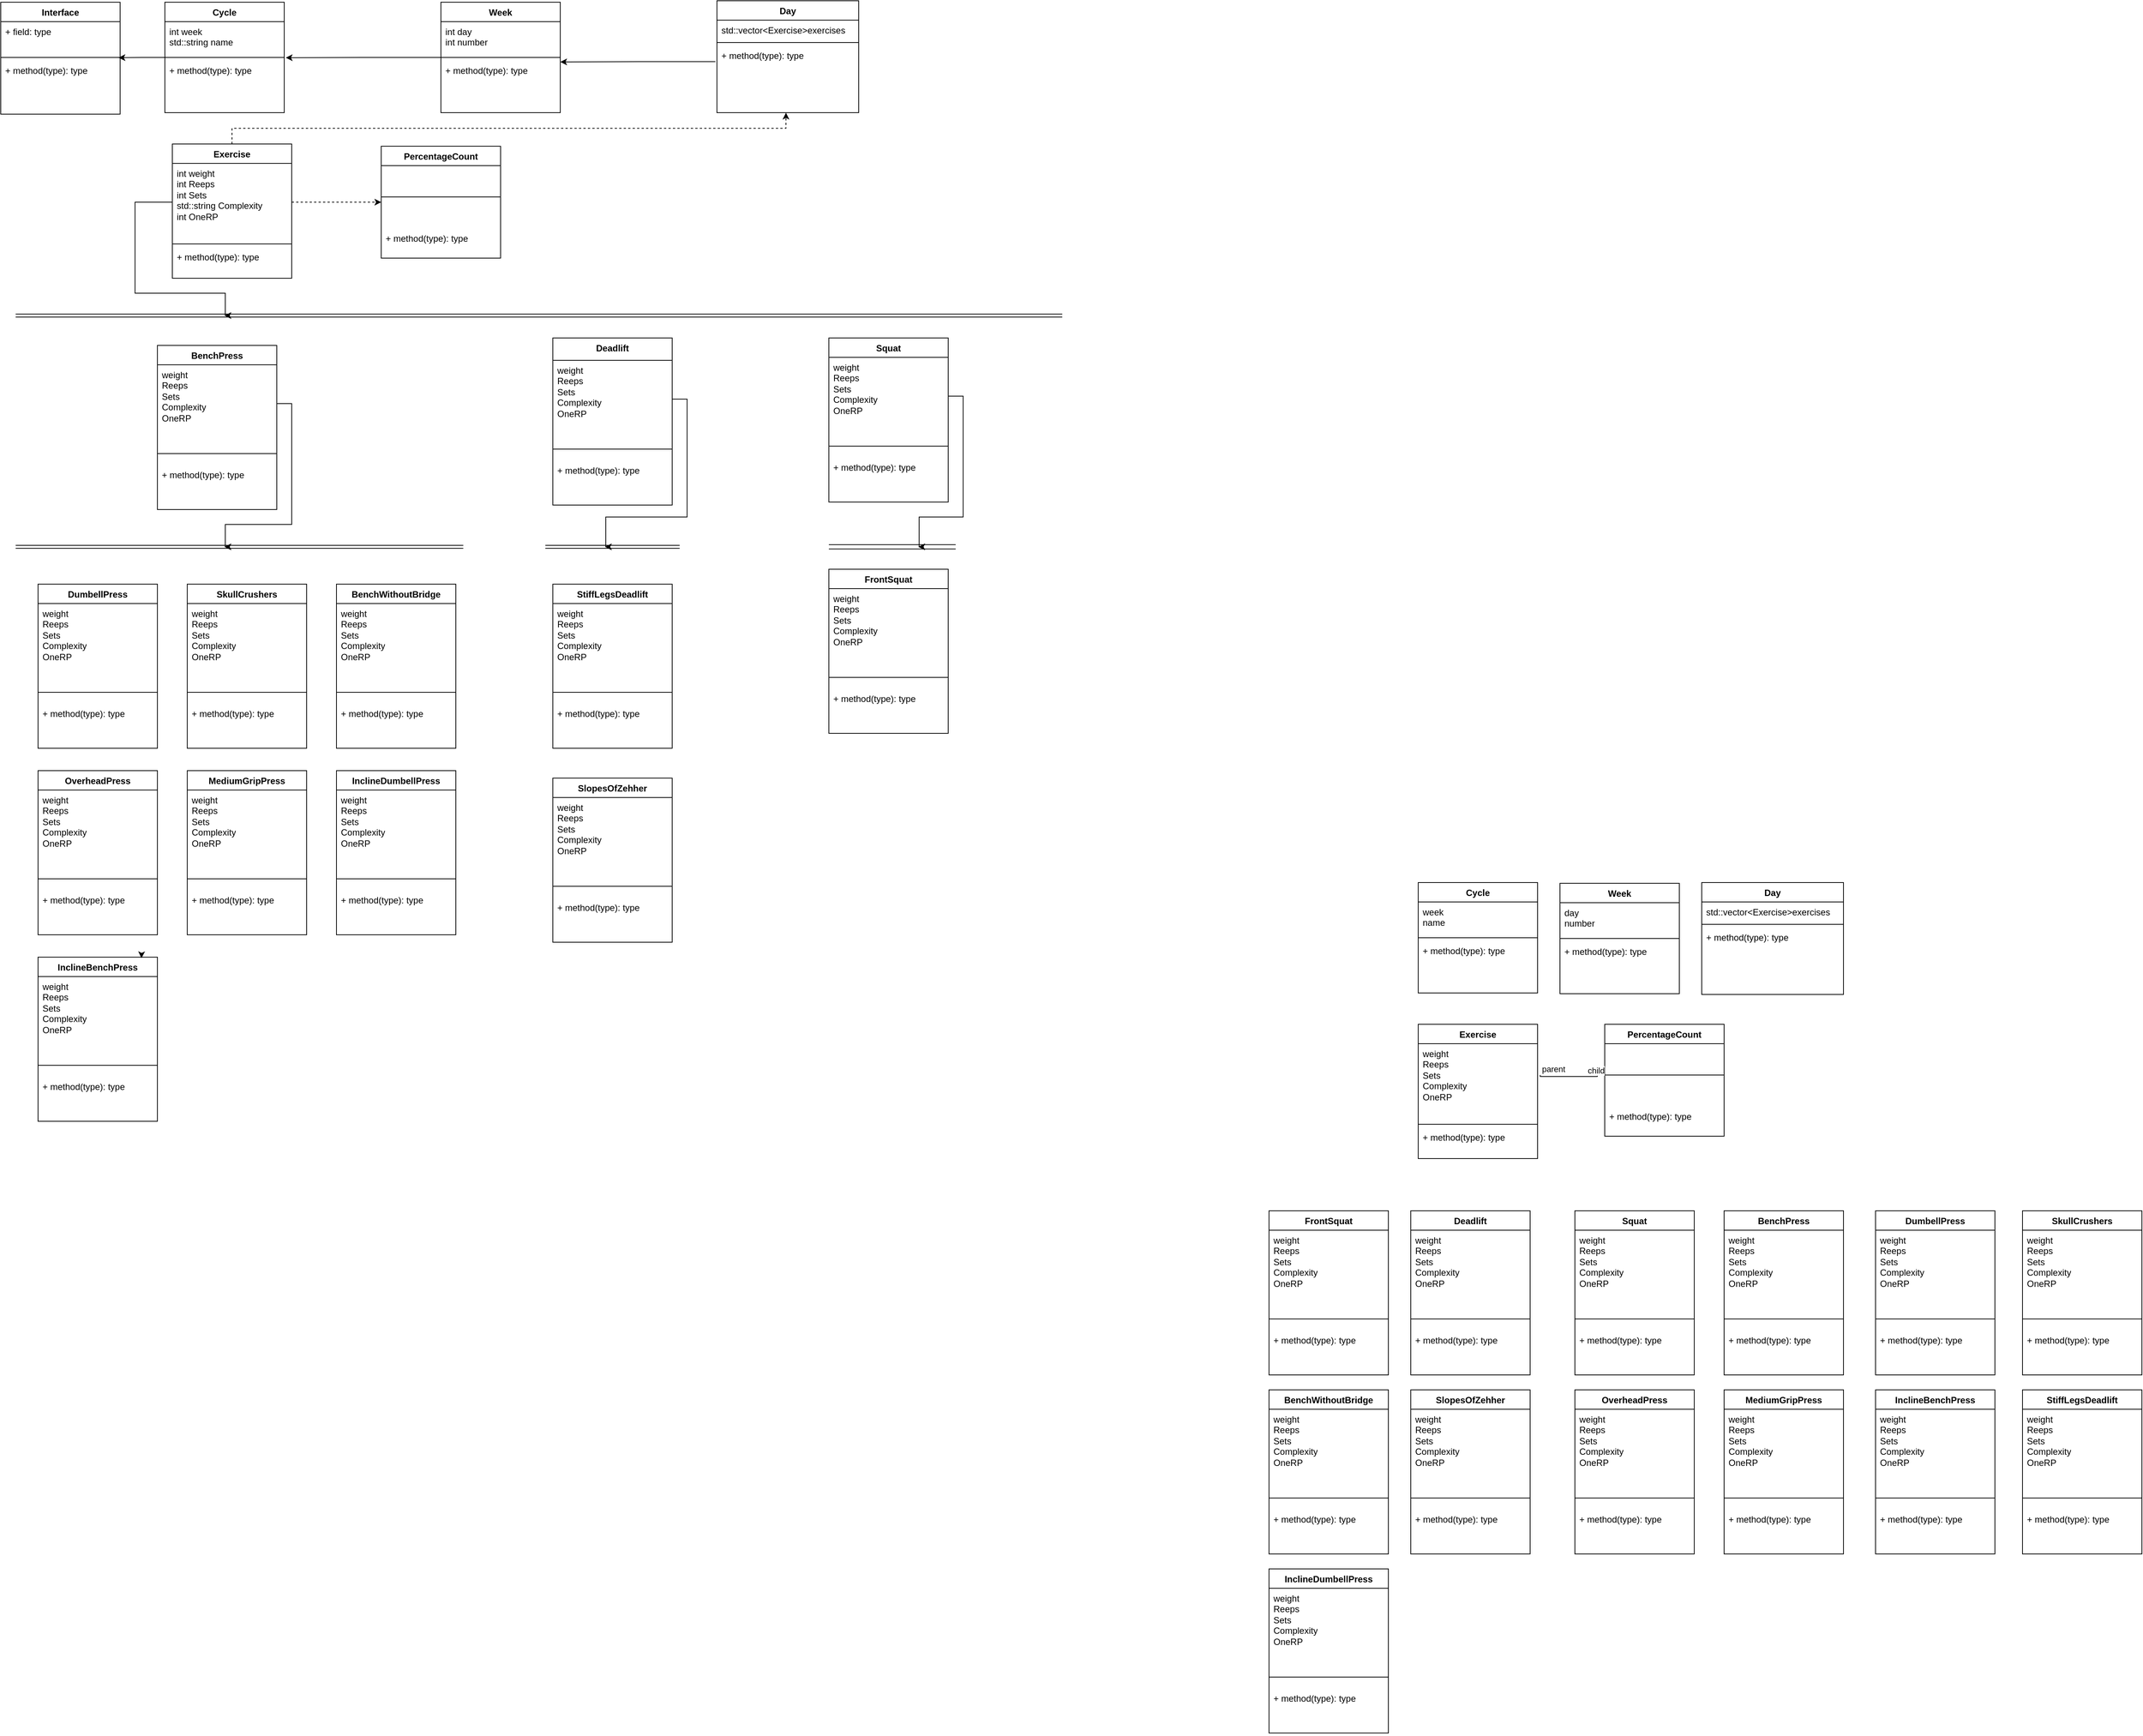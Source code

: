 <mxfile version="24.2.2" type="github">
  <diagram name="Страница — 1" id="4BByrF0rAd4Sxbkj9O2f">
    <mxGraphModel dx="1459" dy="833" grid="1" gridSize="10" guides="1" tooltips="1" connect="1" arrows="1" fold="1" page="1" pageScale="1" pageWidth="827" pageHeight="1169" math="0" shadow="0">
      <root>
        <mxCell id="0" />
        <mxCell id="1" parent="0" />
        <mxCell id="RP6J-xBFescbjocL5343-1" value="Cycle" style="swimlane;fontStyle=1;align=center;verticalAlign=top;childLayout=stackLayout;horizontal=1;startSize=26;horizontalStack=0;resizeParent=1;resizeParentMax=0;resizeLast=0;collapsible=1;marginBottom=0;whiteSpace=wrap;html=1;" parent="1" vertex="1">
          <mxGeometry x="240" y="40" width="160" height="148" as="geometry" />
        </mxCell>
        <mxCell id="RP6J-xBFescbjocL5343-2" value="int week&lt;div&gt;std::string name&lt;/div&gt;&lt;div&gt;&lt;br&gt;&lt;/div&gt;" style="text;strokeColor=none;fillColor=none;align=left;verticalAlign=top;spacingLeft=4;spacingRight=4;overflow=hidden;rotatable=0;points=[[0,0.5],[1,0.5]];portConstraint=eastwest;whiteSpace=wrap;html=1;" parent="RP6J-xBFescbjocL5343-1" vertex="1">
          <mxGeometry y="26" width="160" height="44" as="geometry" />
        </mxCell>
        <mxCell id="RP6J-xBFescbjocL5343-3" value="" style="line;strokeWidth=1;fillColor=none;align=left;verticalAlign=middle;spacingTop=-1;spacingLeft=3;spacingRight=3;rotatable=0;labelPosition=right;points=[];portConstraint=eastwest;strokeColor=inherit;" parent="RP6J-xBFescbjocL5343-1" vertex="1">
          <mxGeometry y="70" width="160" height="8" as="geometry" />
        </mxCell>
        <mxCell id="RP6J-xBFescbjocL5343-4" value="+ method(type): type" style="text;strokeColor=none;fillColor=none;align=left;verticalAlign=top;spacingLeft=4;spacingRight=4;overflow=hidden;rotatable=0;points=[[0,0.5],[1,0.5]];portConstraint=eastwest;whiteSpace=wrap;html=1;" parent="RP6J-xBFescbjocL5343-1" vertex="1">
          <mxGeometry y="78" width="160" height="70" as="geometry" />
        </mxCell>
        <mxCell id="RP6J-xBFescbjocL5343-5" value="Week" style="swimlane;fontStyle=1;align=center;verticalAlign=top;childLayout=stackLayout;horizontal=1;startSize=26;horizontalStack=0;resizeParent=1;resizeParentMax=0;resizeLast=0;collapsible=1;marginBottom=0;whiteSpace=wrap;html=1;" parent="1" vertex="1">
          <mxGeometry x="610" y="40" width="160" height="148" as="geometry" />
        </mxCell>
        <mxCell id="RP6J-xBFescbjocL5343-6" value="int day&lt;div&gt;int number&lt;/div&gt;" style="text;strokeColor=none;fillColor=none;align=left;verticalAlign=top;spacingLeft=4;spacingRight=4;overflow=hidden;rotatable=0;points=[[0,0.5],[1,0.5]];portConstraint=eastwest;whiteSpace=wrap;html=1;" parent="RP6J-xBFescbjocL5343-5" vertex="1">
          <mxGeometry y="26" width="160" height="44" as="geometry" />
        </mxCell>
        <mxCell id="RP6J-xBFescbjocL5343-7" value="" style="line;strokeWidth=1;fillColor=none;align=left;verticalAlign=middle;spacingTop=-1;spacingLeft=3;spacingRight=3;rotatable=0;labelPosition=right;points=[];portConstraint=eastwest;strokeColor=inherit;" parent="RP6J-xBFescbjocL5343-5" vertex="1">
          <mxGeometry y="70" width="160" height="8" as="geometry" />
        </mxCell>
        <mxCell id="RP6J-xBFescbjocL5343-8" value="+ method(type): type" style="text;strokeColor=none;fillColor=none;align=left;verticalAlign=top;spacingLeft=4;spacingRight=4;overflow=hidden;rotatable=0;points=[[0,0.5],[1,0.5]];portConstraint=eastwest;whiteSpace=wrap;html=1;" parent="RP6J-xBFescbjocL5343-5" vertex="1">
          <mxGeometry y="78" width="160" height="70" as="geometry" />
        </mxCell>
        <mxCell id="RP6J-xBFescbjocL5343-9" value="Day" style="swimlane;fontStyle=1;align=center;verticalAlign=top;childLayout=stackLayout;horizontal=1;startSize=26;horizontalStack=0;resizeParent=1;resizeParentMax=0;resizeLast=0;collapsible=1;marginBottom=0;whiteSpace=wrap;html=1;" parent="1" vertex="1">
          <mxGeometry x="980" y="38" width="190" height="150" as="geometry" />
        </mxCell>
        <mxCell id="RP6J-xBFescbjocL5343-10" value="std::vector&amp;lt;Exercise&amp;gt;exercises" style="text;strokeColor=none;fillColor=none;align=left;verticalAlign=top;spacingLeft=4;spacingRight=4;overflow=hidden;rotatable=0;points=[[0,0.5],[1,0.5]];portConstraint=eastwest;whiteSpace=wrap;html=1;" parent="RP6J-xBFescbjocL5343-9" vertex="1">
          <mxGeometry y="26" width="190" height="26" as="geometry" />
        </mxCell>
        <mxCell id="RP6J-xBFescbjocL5343-11" value="" style="line;strokeWidth=1;fillColor=none;align=left;verticalAlign=middle;spacingTop=-1;spacingLeft=3;spacingRight=3;rotatable=0;labelPosition=right;points=[];portConstraint=eastwest;strokeColor=inherit;" parent="RP6J-xBFescbjocL5343-9" vertex="1">
          <mxGeometry y="52" width="190" height="8" as="geometry" />
        </mxCell>
        <mxCell id="RP6J-xBFescbjocL5343-12" value="+ method(type): type" style="text;strokeColor=none;fillColor=none;align=left;verticalAlign=top;spacingLeft=4;spacingRight=4;overflow=hidden;rotatable=0;points=[[0,0.5],[1,0.5]];portConstraint=eastwest;whiteSpace=wrap;html=1;" parent="RP6J-xBFescbjocL5343-9" vertex="1">
          <mxGeometry y="60" width="190" height="90" as="geometry" />
        </mxCell>
        <mxCell id="RP6J-xBFescbjocL5343-13" value="Exercise" style="swimlane;fontStyle=1;align=center;verticalAlign=top;childLayout=stackLayout;horizontal=1;startSize=26;horizontalStack=0;resizeParent=1;resizeParentMax=0;resizeLast=0;collapsible=1;marginBottom=0;whiteSpace=wrap;html=1;" parent="1" vertex="1">
          <mxGeometry x="250" y="230" width="160" height="180" as="geometry" />
        </mxCell>
        <mxCell id="RP6J-xBFescbjocL5343-169" style="edgeStyle=orthogonalEdgeStyle;rounded=0;orthogonalLoop=1;jettySize=auto;html=1;exitX=0;exitY=0.5;exitDx=0;exitDy=0;" parent="RP6J-xBFescbjocL5343-13" source="RP6J-xBFescbjocL5343-14" edge="1">
          <mxGeometry relative="1" as="geometry">
            <mxPoint x="70" y="230" as="targetPoint" />
            <Array as="points">
              <mxPoint x="-50" y="78" />
              <mxPoint x="-50" y="200" />
              <mxPoint x="71" y="200" />
              <mxPoint x="71" y="230" />
            </Array>
          </mxGeometry>
        </mxCell>
        <mxCell id="RP6J-xBFescbjocL5343-14" value="&lt;div&gt;int weight&lt;/div&gt;&lt;div&gt;int Reeps&lt;/div&gt;&lt;div&gt;int Sets&lt;/div&gt;&lt;div&gt;std::string Complexity&lt;/div&gt;&lt;div&gt;int OneRP&amp;nbsp;&lt;/div&gt;&lt;div&gt;&lt;br&gt;&lt;/div&gt;" style="text;strokeColor=none;fillColor=none;align=left;verticalAlign=top;spacingLeft=4;spacingRight=4;overflow=hidden;rotatable=0;points=[[0,0.5],[1,0.5]];portConstraint=eastwest;whiteSpace=wrap;html=1;" parent="RP6J-xBFescbjocL5343-13" vertex="1">
          <mxGeometry y="26" width="160" height="104" as="geometry" />
        </mxCell>
        <mxCell id="RP6J-xBFescbjocL5343-15" value="" style="line;strokeWidth=1;fillColor=none;align=left;verticalAlign=middle;spacingTop=-1;spacingLeft=3;spacingRight=3;rotatable=0;labelPosition=right;points=[];portConstraint=eastwest;strokeColor=inherit;" parent="RP6J-xBFescbjocL5343-13" vertex="1">
          <mxGeometry y="130" width="160" height="8" as="geometry" />
        </mxCell>
        <mxCell id="RP6J-xBFescbjocL5343-16" value="+ method(type): type" style="text;strokeColor=none;fillColor=none;align=left;verticalAlign=top;spacingLeft=4;spacingRight=4;overflow=hidden;rotatable=0;points=[[0,0.5],[1,0.5]];portConstraint=eastwest;whiteSpace=wrap;html=1;" parent="RP6J-xBFescbjocL5343-13" vertex="1">
          <mxGeometry y="138" width="160" height="42" as="geometry" />
        </mxCell>
        <mxCell id="RP6J-xBFescbjocL5343-17" value="PercentageCount" style="swimlane;fontStyle=1;align=center;verticalAlign=top;childLayout=stackLayout;horizontal=1;startSize=26;horizontalStack=0;resizeParent=1;resizeParentMax=0;resizeLast=0;collapsible=1;marginBottom=0;whiteSpace=wrap;html=1;" parent="1" vertex="1">
          <mxGeometry x="530" y="233" width="160" height="150" as="geometry">
            <mxRectangle x="520" y="230" width="130" height="30" as="alternateBounds" />
          </mxGeometry>
        </mxCell>
        <mxCell id="RP6J-xBFescbjocL5343-18" value="" style="line;strokeWidth=1;fillColor=none;align=left;verticalAlign=middle;spacingTop=-1;spacingLeft=3;spacingRight=3;rotatable=0;labelPosition=right;points=[];portConstraint=eastwest;strokeColor=inherit;" parent="RP6J-xBFescbjocL5343-17" vertex="1">
          <mxGeometry y="26" width="160" height="84" as="geometry" />
        </mxCell>
        <mxCell id="RP6J-xBFescbjocL5343-19" value="+ method(type): type" style="text;strokeColor=none;fillColor=none;align=left;verticalAlign=top;spacingLeft=4;spacingRight=4;overflow=hidden;rotatable=0;points=[[0,0.5],[1,0.5]];portConstraint=eastwest;whiteSpace=wrap;html=1;" parent="RP6J-xBFescbjocL5343-17" vertex="1">
          <mxGeometry y="110" width="160" height="40" as="geometry" />
        </mxCell>
        <mxCell id="RP6J-xBFescbjocL5343-20" value="Deadlift" style="swimlane;fontStyle=1;align=center;verticalAlign=top;childLayout=stackLayout;horizontal=1;startSize=30;horizontalStack=0;resizeParent=1;resizeParentMax=0;resizeLast=0;collapsible=1;marginBottom=0;whiteSpace=wrap;html=1;" parent="1" vertex="1">
          <mxGeometry x="760" y="490" width="160" height="224" as="geometry" />
        </mxCell>
        <mxCell id="RP6J-xBFescbjocL5343-165" style="edgeStyle=orthogonalEdgeStyle;rounded=0;orthogonalLoop=1;jettySize=auto;html=1;exitX=1;exitY=0.5;exitDx=0;exitDy=0;" parent="RP6J-xBFescbjocL5343-20" source="RP6J-xBFescbjocL5343-21" edge="1">
          <mxGeometry relative="1" as="geometry">
            <mxPoint x="70" y="280.0" as="targetPoint" />
            <Array as="points">
              <mxPoint x="180" y="82" />
              <mxPoint x="180" y="240" />
              <mxPoint x="71" y="240" />
              <mxPoint x="71" y="280" />
            </Array>
          </mxGeometry>
        </mxCell>
        <mxCell id="RP6J-xBFescbjocL5343-21" value="&lt;div&gt;weight&lt;/div&gt;&lt;div&gt;Reeps&lt;/div&gt;&lt;div&gt;Sets&lt;/div&gt;&lt;div&gt;Complexity&lt;/div&gt;&lt;div&gt;OneRP&amp;nbsp;&lt;/div&gt;&lt;div&gt;&lt;br&gt;&lt;/div&gt;" style="text;strokeColor=none;fillColor=none;align=left;verticalAlign=top;spacingLeft=4;spacingRight=4;overflow=hidden;rotatable=0;points=[[0,0.5],[1,0.5]];portConstraint=eastwest;whiteSpace=wrap;html=1;" parent="RP6J-xBFescbjocL5343-20" vertex="1">
          <mxGeometry y="30" width="160" height="104" as="geometry" />
        </mxCell>
        <mxCell id="RP6J-xBFescbjocL5343-22" value="" style="line;strokeWidth=1;fillColor=none;align=left;verticalAlign=middle;spacingTop=-1;spacingLeft=3;spacingRight=3;rotatable=0;labelPosition=right;points=[];portConstraint=eastwest;strokeColor=inherit;" parent="RP6J-xBFescbjocL5343-20" vertex="1">
          <mxGeometry y="134" width="160" height="30" as="geometry" />
        </mxCell>
        <mxCell id="RP6J-xBFescbjocL5343-23" value="+ method(type): type" style="text;strokeColor=none;fillColor=none;align=left;verticalAlign=top;spacingLeft=4;spacingRight=4;overflow=hidden;rotatable=0;points=[[0,0.5],[1,0.5]];portConstraint=eastwest;whiteSpace=wrap;html=1;" parent="RP6J-xBFescbjocL5343-20" vertex="1">
          <mxGeometry y="164" width="160" height="60" as="geometry" />
        </mxCell>
        <mxCell id="RP6J-xBFescbjocL5343-24" value="Squat" style="swimlane;fontStyle=1;align=center;verticalAlign=top;childLayout=stackLayout;horizontal=1;startSize=26;horizontalStack=0;resizeParent=1;resizeParentMax=0;resizeLast=0;collapsible=1;marginBottom=0;whiteSpace=wrap;html=1;" parent="1" vertex="1">
          <mxGeometry x="1130" y="490" width="160" height="220" as="geometry" />
        </mxCell>
        <mxCell id="RP6J-xBFescbjocL5343-168" style="edgeStyle=orthogonalEdgeStyle;rounded=0;orthogonalLoop=1;jettySize=auto;html=1;exitX=1;exitY=0.5;exitDx=0;exitDy=0;" parent="RP6J-xBFescbjocL5343-24" source="RP6J-xBFescbjocL5343-25" edge="1">
          <mxGeometry relative="1" as="geometry">
            <mxPoint x="120" y="280.0" as="targetPoint" />
            <Array as="points">
              <mxPoint x="180" y="78" />
              <mxPoint x="180" y="240" />
              <mxPoint x="121" y="240" />
              <mxPoint x="121" y="280" />
            </Array>
          </mxGeometry>
        </mxCell>
        <mxCell id="RP6J-xBFescbjocL5343-25" value="&lt;div&gt;weight&lt;/div&gt;&lt;div&gt;Reeps&lt;/div&gt;&lt;div&gt;Sets&lt;/div&gt;&lt;div&gt;Complexity&lt;/div&gt;&lt;div&gt;OneRP&amp;nbsp;&lt;/div&gt;&lt;div&gt;&lt;br&gt;&lt;/div&gt;" style="text;strokeColor=none;fillColor=none;align=left;verticalAlign=top;spacingLeft=4;spacingRight=4;overflow=hidden;rotatable=0;points=[[0,0.5],[1,0.5]];portConstraint=eastwest;whiteSpace=wrap;html=1;" parent="RP6J-xBFescbjocL5343-24" vertex="1">
          <mxGeometry y="26" width="160" height="104" as="geometry" />
        </mxCell>
        <mxCell id="RP6J-xBFescbjocL5343-26" value="" style="line;strokeWidth=1;fillColor=none;align=left;verticalAlign=middle;spacingTop=-1;spacingLeft=3;spacingRight=3;rotatable=0;labelPosition=right;points=[];portConstraint=eastwest;strokeColor=inherit;" parent="RP6J-xBFescbjocL5343-24" vertex="1">
          <mxGeometry y="130" width="160" height="30" as="geometry" />
        </mxCell>
        <mxCell id="RP6J-xBFescbjocL5343-27" value="+ method(type): type" style="text;strokeColor=none;fillColor=none;align=left;verticalAlign=top;spacingLeft=4;spacingRight=4;overflow=hidden;rotatable=0;points=[[0,0.5],[1,0.5]];portConstraint=eastwest;whiteSpace=wrap;html=1;" parent="RP6J-xBFescbjocL5343-24" vertex="1">
          <mxGeometry y="160" width="160" height="60" as="geometry" />
        </mxCell>
        <mxCell id="RP6J-xBFescbjocL5343-28" value="BenchPress" style="swimlane;fontStyle=1;align=center;verticalAlign=top;childLayout=stackLayout;horizontal=1;startSize=26;horizontalStack=0;resizeParent=1;resizeParentMax=0;resizeLast=0;collapsible=1;marginBottom=0;whiteSpace=wrap;html=1;" parent="1" vertex="1">
          <mxGeometry x="230" y="500" width="160" height="220" as="geometry" />
        </mxCell>
        <mxCell id="RP6J-xBFescbjocL5343-167" style="edgeStyle=orthogonalEdgeStyle;rounded=0;orthogonalLoop=1;jettySize=auto;html=1;exitX=1;exitY=0.5;exitDx=0;exitDy=0;" parent="RP6J-xBFescbjocL5343-28" source="RP6J-xBFescbjocL5343-29" edge="1">
          <mxGeometry relative="1" as="geometry">
            <mxPoint x="90" y="270.0" as="targetPoint" />
            <Array as="points">
              <mxPoint x="180" y="78" />
              <mxPoint x="180" y="240" />
              <mxPoint x="91" y="240" />
              <mxPoint x="91" y="270" />
            </Array>
          </mxGeometry>
        </mxCell>
        <mxCell id="RP6J-xBFescbjocL5343-29" value="&lt;div&gt;weight&lt;/div&gt;&lt;div&gt;Reeps&lt;/div&gt;&lt;div&gt;Sets&lt;/div&gt;&lt;div&gt;Complexity&lt;/div&gt;&lt;div&gt;OneRP&amp;nbsp;&lt;/div&gt;&lt;div&gt;&lt;br&gt;&lt;/div&gt;" style="text;strokeColor=none;fillColor=none;align=left;verticalAlign=top;spacingLeft=4;spacingRight=4;overflow=hidden;rotatable=0;points=[[0,0.5],[1,0.5]];portConstraint=eastwest;whiteSpace=wrap;html=1;" parent="RP6J-xBFescbjocL5343-28" vertex="1">
          <mxGeometry y="26" width="160" height="104" as="geometry" />
        </mxCell>
        <mxCell id="RP6J-xBFescbjocL5343-30" value="" style="line;strokeWidth=1;fillColor=none;align=left;verticalAlign=middle;spacingTop=-1;spacingLeft=3;spacingRight=3;rotatable=0;labelPosition=right;points=[];portConstraint=eastwest;strokeColor=inherit;" parent="RP6J-xBFescbjocL5343-28" vertex="1">
          <mxGeometry y="130" width="160" height="30" as="geometry" />
        </mxCell>
        <mxCell id="RP6J-xBFescbjocL5343-31" value="+ method(type): type" style="text;strokeColor=none;fillColor=none;align=left;verticalAlign=top;spacingLeft=4;spacingRight=4;overflow=hidden;rotatable=0;points=[[0,0.5],[1,0.5]];portConstraint=eastwest;whiteSpace=wrap;html=1;" parent="RP6J-xBFescbjocL5343-28" vertex="1">
          <mxGeometry y="160" width="160" height="60" as="geometry" />
        </mxCell>
        <mxCell id="RP6J-xBFescbjocL5343-32" value="FrontSquat" style="swimlane;fontStyle=1;align=center;verticalAlign=top;childLayout=stackLayout;horizontal=1;startSize=26;horizontalStack=0;resizeParent=1;resizeParentMax=0;resizeLast=0;collapsible=1;marginBottom=0;whiteSpace=wrap;html=1;" parent="1" vertex="1">
          <mxGeometry x="1130" y="800" width="160" height="220" as="geometry" />
        </mxCell>
        <mxCell id="RP6J-xBFescbjocL5343-33" value="&lt;div&gt;weight&lt;/div&gt;&lt;div&gt;Reeps&lt;/div&gt;&lt;div&gt;Sets&lt;/div&gt;&lt;div&gt;Complexity&lt;/div&gt;&lt;div&gt;OneRP&amp;nbsp;&lt;/div&gt;&lt;div&gt;&lt;br&gt;&lt;/div&gt;" style="text;strokeColor=none;fillColor=none;align=left;verticalAlign=top;spacingLeft=4;spacingRight=4;overflow=hidden;rotatable=0;points=[[0,0.5],[1,0.5]];portConstraint=eastwest;whiteSpace=wrap;html=1;" parent="RP6J-xBFescbjocL5343-32" vertex="1">
          <mxGeometry y="26" width="160" height="104" as="geometry" />
        </mxCell>
        <mxCell id="RP6J-xBFescbjocL5343-34" value="" style="line;strokeWidth=1;fillColor=none;align=left;verticalAlign=middle;spacingTop=-1;spacingLeft=3;spacingRight=3;rotatable=0;labelPosition=right;points=[];portConstraint=eastwest;strokeColor=inherit;" parent="RP6J-xBFescbjocL5343-32" vertex="1">
          <mxGeometry y="130" width="160" height="30" as="geometry" />
        </mxCell>
        <mxCell id="RP6J-xBFescbjocL5343-35" value="+ method(type): type" style="text;strokeColor=none;fillColor=none;align=left;verticalAlign=top;spacingLeft=4;spacingRight=4;overflow=hidden;rotatable=0;points=[[0,0.5],[1,0.5]];portConstraint=eastwest;whiteSpace=wrap;html=1;" parent="RP6J-xBFescbjocL5343-32" vertex="1">
          <mxGeometry y="160" width="160" height="60" as="geometry" />
        </mxCell>
        <mxCell id="RP6J-xBFescbjocL5343-36" value="DumbellPress" style="swimlane;fontStyle=1;align=center;verticalAlign=top;childLayout=stackLayout;horizontal=1;startSize=26;horizontalStack=0;resizeParent=1;resizeParentMax=0;resizeLast=0;collapsible=1;marginBottom=0;whiteSpace=wrap;html=1;" parent="1" vertex="1">
          <mxGeometry x="70" y="820" width="160" height="220" as="geometry" />
        </mxCell>
        <mxCell id="RP6J-xBFescbjocL5343-37" value="&lt;div&gt;weight&lt;/div&gt;&lt;div&gt;Reeps&lt;/div&gt;&lt;div&gt;Sets&lt;/div&gt;&lt;div&gt;Complexity&lt;/div&gt;&lt;div&gt;OneRP&amp;nbsp;&lt;/div&gt;&lt;div&gt;&lt;br&gt;&lt;/div&gt;" style="text;strokeColor=none;fillColor=none;align=left;verticalAlign=top;spacingLeft=4;spacingRight=4;overflow=hidden;rotatable=0;points=[[0,0.5],[1,0.5]];portConstraint=eastwest;whiteSpace=wrap;html=1;" parent="RP6J-xBFescbjocL5343-36" vertex="1">
          <mxGeometry y="26" width="160" height="104" as="geometry" />
        </mxCell>
        <mxCell id="RP6J-xBFescbjocL5343-38" value="" style="line;strokeWidth=1;fillColor=none;align=left;verticalAlign=middle;spacingTop=-1;spacingLeft=3;spacingRight=3;rotatable=0;labelPosition=right;points=[];portConstraint=eastwest;strokeColor=inherit;" parent="RP6J-xBFescbjocL5343-36" vertex="1">
          <mxGeometry y="130" width="160" height="30" as="geometry" />
        </mxCell>
        <mxCell id="RP6J-xBFescbjocL5343-39" value="+ method(type): type" style="text;strokeColor=none;fillColor=none;align=left;verticalAlign=top;spacingLeft=4;spacingRight=4;overflow=hidden;rotatable=0;points=[[0,0.5],[1,0.5]];portConstraint=eastwest;whiteSpace=wrap;html=1;" parent="RP6J-xBFescbjocL5343-36" vertex="1">
          <mxGeometry y="160" width="160" height="60" as="geometry" />
        </mxCell>
        <mxCell id="RP6J-xBFescbjocL5343-40" value="SkullCrushers" style="swimlane;fontStyle=1;align=center;verticalAlign=top;childLayout=stackLayout;horizontal=1;startSize=26;horizontalStack=0;resizeParent=1;resizeParentMax=0;resizeLast=0;collapsible=1;marginBottom=0;whiteSpace=wrap;html=1;" parent="1" vertex="1">
          <mxGeometry x="270" y="820" width="160" height="220" as="geometry" />
        </mxCell>
        <mxCell id="RP6J-xBFescbjocL5343-41" value="&lt;div&gt;weight&lt;/div&gt;&lt;div&gt;Reeps&lt;/div&gt;&lt;div&gt;Sets&lt;/div&gt;&lt;div&gt;Complexity&lt;/div&gt;&lt;div&gt;OneRP&amp;nbsp;&lt;/div&gt;&lt;div&gt;&lt;br&gt;&lt;/div&gt;" style="text;strokeColor=none;fillColor=none;align=left;verticalAlign=top;spacingLeft=4;spacingRight=4;overflow=hidden;rotatable=0;points=[[0,0.5],[1,0.5]];portConstraint=eastwest;whiteSpace=wrap;html=1;" parent="RP6J-xBFescbjocL5343-40" vertex="1">
          <mxGeometry y="26" width="160" height="104" as="geometry" />
        </mxCell>
        <mxCell id="RP6J-xBFescbjocL5343-42" value="" style="line;strokeWidth=1;fillColor=none;align=left;verticalAlign=middle;spacingTop=-1;spacingLeft=3;spacingRight=3;rotatable=0;labelPosition=right;points=[];portConstraint=eastwest;strokeColor=inherit;" parent="RP6J-xBFescbjocL5343-40" vertex="1">
          <mxGeometry y="130" width="160" height="30" as="geometry" />
        </mxCell>
        <mxCell id="RP6J-xBFescbjocL5343-43" value="+ method(type): type" style="text;strokeColor=none;fillColor=none;align=left;verticalAlign=top;spacingLeft=4;spacingRight=4;overflow=hidden;rotatable=0;points=[[0,0.5],[1,0.5]];portConstraint=eastwest;whiteSpace=wrap;html=1;" parent="RP6J-xBFescbjocL5343-40" vertex="1">
          <mxGeometry y="160" width="160" height="60" as="geometry" />
        </mxCell>
        <mxCell id="RP6J-xBFescbjocL5343-44" value="BenchWithoutBridge" style="swimlane;fontStyle=1;align=center;verticalAlign=top;childLayout=stackLayout;horizontal=1;startSize=26;horizontalStack=0;resizeParent=1;resizeParentMax=0;resizeLast=0;collapsible=1;marginBottom=0;whiteSpace=wrap;html=1;" parent="1" vertex="1">
          <mxGeometry x="470" y="820" width="160" height="220" as="geometry" />
        </mxCell>
        <mxCell id="RP6J-xBFescbjocL5343-45" value="&lt;div&gt;weight&lt;/div&gt;&lt;div&gt;Reeps&lt;/div&gt;&lt;div&gt;Sets&lt;/div&gt;&lt;div&gt;Complexity&lt;/div&gt;&lt;div&gt;OneRP&amp;nbsp;&lt;/div&gt;&lt;div&gt;&lt;br&gt;&lt;/div&gt;" style="text;strokeColor=none;fillColor=none;align=left;verticalAlign=top;spacingLeft=4;spacingRight=4;overflow=hidden;rotatable=0;points=[[0,0.5],[1,0.5]];portConstraint=eastwest;whiteSpace=wrap;html=1;" parent="RP6J-xBFescbjocL5343-44" vertex="1">
          <mxGeometry y="26" width="160" height="104" as="geometry" />
        </mxCell>
        <mxCell id="RP6J-xBFescbjocL5343-46" value="" style="line;strokeWidth=1;fillColor=none;align=left;verticalAlign=middle;spacingTop=-1;spacingLeft=3;spacingRight=3;rotatable=0;labelPosition=right;points=[];portConstraint=eastwest;strokeColor=inherit;" parent="RP6J-xBFescbjocL5343-44" vertex="1">
          <mxGeometry y="130" width="160" height="30" as="geometry" />
        </mxCell>
        <mxCell id="RP6J-xBFescbjocL5343-47" value="+ method(type): type" style="text;strokeColor=none;fillColor=none;align=left;verticalAlign=top;spacingLeft=4;spacingRight=4;overflow=hidden;rotatable=0;points=[[0,0.5],[1,0.5]];portConstraint=eastwest;whiteSpace=wrap;html=1;" parent="RP6J-xBFescbjocL5343-44" vertex="1">
          <mxGeometry y="160" width="160" height="60" as="geometry" />
        </mxCell>
        <mxCell id="RP6J-xBFescbjocL5343-48" value="SlopesOfZehher" style="swimlane;fontStyle=1;align=center;verticalAlign=top;childLayout=stackLayout;horizontal=1;startSize=26;horizontalStack=0;resizeParent=1;resizeParentMax=0;resizeLast=0;collapsible=1;marginBottom=0;whiteSpace=wrap;html=1;" parent="1" vertex="1">
          <mxGeometry x="760" y="1080" width="160" height="220" as="geometry" />
        </mxCell>
        <mxCell id="RP6J-xBFescbjocL5343-49" value="&lt;div&gt;weight&lt;/div&gt;&lt;div&gt;Reeps&lt;/div&gt;&lt;div&gt;Sets&lt;/div&gt;&lt;div&gt;Complexity&lt;/div&gt;&lt;div&gt;OneRP&amp;nbsp;&lt;/div&gt;&lt;div&gt;&lt;br&gt;&lt;/div&gt;" style="text;strokeColor=none;fillColor=none;align=left;verticalAlign=top;spacingLeft=4;spacingRight=4;overflow=hidden;rotatable=0;points=[[0,0.5],[1,0.5]];portConstraint=eastwest;whiteSpace=wrap;html=1;" parent="RP6J-xBFescbjocL5343-48" vertex="1">
          <mxGeometry y="26" width="160" height="104" as="geometry" />
        </mxCell>
        <mxCell id="RP6J-xBFescbjocL5343-50" value="" style="line;strokeWidth=1;fillColor=none;align=left;verticalAlign=middle;spacingTop=-1;spacingLeft=3;spacingRight=3;rotatable=0;labelPosition=right;points=[];portConstraint=eastwest;strokeColor=inherit;" parent="RP6J-xBFescbjocL5343-48" vertex="1">
          <mxGeometry y="130" width="160" height="30" as="geometry" />
        </mxCell>
        <mxCell id="RP6J-xBFescbjocL5343-51" value="+ method(type): type" style="text;strokeColor=none;fillColor=none;align=left;verticalAlign=top;spacingLeft=4;spacingRight=4;overflow=hidden;rotatable=0;points=[[0,0.5],[1,0.5]];portConstraint=eastwest;whiteSpace=wrap;html=1;" parent="RP6J-xBFescbjocL5343-48" vertex="1">
          <mxGeometry y="160" width="160" height="60" as="geometry" />
        </mxCell>
        <mxCell id="RP6J-xBFescbjocL5343-52" value="OverheadPress" style="swimlane;fontStyle=1;align=center;verticalAlign=top;childLayout=stackLayout;horizontal=1;startSize=26;horizontalStack=0;resizeParent=1;resizeParentMax=0;resizeLast=0;collapsible=1;marginBottom=0;whiteSpace=wrap;html=1;" parent="1" vertex="1">
          <mxGeometry x="70" y="1070" width="160" height="220" as="geometry" />
        </mxCell>
        <mxCell id="RP6J-xBFescbjocL5343-53" value="&lt;div&gt;weight&lt;/div&gt;&lt;div&gt;Reeps&lt;/div&gt;&lt;div&gt;Sets&lt;/div&gt;&lt;div&gt;Complexity&lt;/div&gt;&lt;div&gt;OneRP&amp;nbsp;&lt;/div&gt;&lt;div&gt;&lt;br&gt;&lt;/div&gt;" style="text;strokeColor=none;fillColor=none;align=left;verticalAlign=top;spacingLeft=4;spacingRight=4;overflow=hidden;rotatable=0;points=[[0,0.5],[1,0.5]];portConstraint=eastwest;whiteSpace=wrap;html=1;" parent="RP6J-xBFescbjocL5343-52" vertex="1">
          <mxGeometry y="26" width="160" height="104" as="geometry" />
        </mxCell>
        <mxCell id="RP6J-xBFescbjocL5343-54" value="" style="line;strokeWidth=1;fillColor=none;align=left;verticalAlign=middle;spacingTop=-1;spacingLeft=3;spacingRight=3;rotatable=0;labelPosition=right;points=[];portConstraint=eastwest;strokeColor=inherit;" parent="RP6J-xBFescbjocL5343-52" vertex="1">
          <mxGeometry y="130" width="160" height="30" as="geometry" />
        </mxCell>
        <mxCell id="RP6J-xBFescbjocL5343-55" value="+ method(type): type" style="text;strokeColor=none;fillColor=none;align=left;verticalAlign=top;spacingLeft=4;spacingRight=4;overflow=hidden;rotatable=0;points=[[0,0.5],[1,0.5]];portConstraint=eastwest;whiteSpace=wrap;html=1;" parent="RP6J-xBFescbjocL5343-52" vertex="1">
          <mxGeometry y="160" width="160" height="60" as="geometry" />
        </mxCell>
        <mxCell id="RP6J-xBFescbjocL5343-56" value="MediumGripPress" style="swimlane;fontStyle=1;align=center;verticalAlign=top;childLayout=stackLayout;horizontal=1;startSize=26;horizontalStack=0;resizeParent=1;resizeParentMax=0;resizeLast=0;collapsible=1;marginBottom=0;whiteSpace=wrap;html=1;" parent="1" vertex="1">
          <mxGeometry x="270" y="1070" width="160" height="220" as="geometry" />
        </mxCell>
        <mxCell id="RP6J-xBFescbjocL5343-57" value="&lt;div&gt;weight&lt;/div&gt;&lt;div&gt;Reeps&lt;/div&gt;&lt;div&gt;Sets&lt;/div&gt;&lt;div&gt;Complexity&lt;/div&gt;&lt;div&gt;OneRP&amp;nbsp;&lt;/div&gt;&lt;div&gt;&lt;br&gt;&lt;/div&gt;" style="text;strokeColor=none;fillColor=none;align=left;verticalAlign=top;spacingLeft=4;spacingRight=4;overflow=hidden;rotatable=0;points=[[0,0.5],[1,0.5]];portConstraint=eastwest;whiteSpace=wrap;html=1;" parent="RP6J-xBFescbjocL5343-56" vertex="1">
          <mxGeometry y="26" width="160" height="104" as="geometry" />
        </mxCell>
        <mxCell id="RP6J-xBFescbjocL5343-58" value="" style="line;strokeWidth=1;fillColor=none;align=left;verticalAlign=middle;spacingTop=-1;spacingLeft=3;spacingRight=3;rotatable=0;labelPosition=right;points=[];portConstraint=eastwest;strokeColor=inherit;" parent="RP6J-xBFescbjocL5343-56" vertex="1">
          <mxGeometry y="130" width="160" height="30" as="geometry" />
        </mxCell>
        <mxCell id="RP6J-xBFescbjocL5343-59" value="+ method(type): type" style="text;strokeColor=none;fillColor=none;align=left;verticalAlign=top;spacingLeft=4;spacingRight=4;overflow=hidden;rotatable=0;points=[[0,0.5],[1,0.5]];portConstraint=eastwest;whiteSpace=wrap;html=1;" parent="RP6J-xBFescbjocL5343-56" vertex="1">
          <mxGeometry y="160" width="160" height="60" as="geometry" />
        </mxCell>
        <mxCell id="RP6J-xBFescbjocL5343-60" value="InclineBenchPress" style="swimlane;fontStyle=1;align=center;verticalAlign=top;childLayout=stackLayout;horizontal=1;startSize=26;horizontalStack=0;resizeParent=1;resizeParentMax=0;resizeLast=0;collapsible=1;marginBottom=0;whiteSpace=wrap;html=1;" parent="1" vertex="1">
          <mxGeometry x="70" y="1320" width="160" height="220" as="geometry" />
        </mxCell>
        <mxCell id="RP6J-xBFescbjocL5343-61" value="&lt;div&gt;weight&lt;/div&gt;&lt;div&gt;Reeps&lt;/div&gt;&lt;div&gt;Sets&lt;/div&gt;&lt;div&gt;Complexity&lt;/div&gt;&lt;div&gt;OneRP&amp;nbsp;&lt;/div&gt;&lt;div&gt;&lt;br&gt;&lt;/div&gt;" style="text;strokeColor=none;fillColor=none;align=left;verticalAlign=top;spacingLeft=4;spacingRight=4;overflow=hidden;rotatable=0;points=[[0,0.5],[1,0.5]];portConstraint=eastwest;whiteSpace=wrap;html=1;" parent="RP6J-xBFescbjocL5343-60" vertex="1">
          <mxGeometry y="26" width="160" height="104" as="geometry" />
        </mxCell>
        <mxCell id="RP6J-xBFescbjocL5343-62" value="" style="line;strokeWidth=1;fillColor=none;align=left;verticalAlign=middle;spacingTop=-1;spacingLeft=3;spacingRight=3;rotatable=0;labelPosition=right;points=[];portConstraint=eastwest;strokeColor=inherit;" parent="RP6J-xBFescbjocL5343-60" vertex="1">
          <mxGeometry y="130" width="160" height="30" as="geometry" />
        </mxCell>
        <mxCell id="RP6J-xBFescbjocL5343-63" value="+ method(type): type" style="text;strokeColor=none;fillColor=none;align=left;verticalAlign=top;spacingLeft=4;spacingRight=4;overflow=hidden;rotatable=0;points=[[0,0.5],[1,0.5]];portConstraint=eastwest;whiteSpace=wrap;html=1;" parent="RP6J-xBFescbjocL5343-60" vertex="1">
          <mxGeometry y="160" width="160" height="60" as="geometry" />
        </mxCell>
        <mxCell id="RP6J-xBFescbjocL5343-64" value="StiffLegsDeadlift" style="swimlane;fontStyle=1;align=center;verticalAlign=top;childLayout=stackLayout;horizontal=1;startSize=26;horizontalStack=0;resizeParent=1;resizeParentMax=0;resizeLast=0;collapsible=1;marginBottom=0;whiteSpace=wrap;html=1;" parent="1" vertex="1">
          <mxGeometry x="760" y="820" width="160" height="220" as="geometry" />
        </mxCell>
        <mxCell id="RP6J-xBFescbjocL5343-65" value="&lt;div&gt;weight&lt;/div&gt;&lt;div&gt;Reeps&lt;/div&gt;&lt;div&gt;Sets&lt;/div&gt;&lt;div&gt;Complexity&lt;/div&gt;&lt;div&gt;OneRP&amp;nbsp;&lt;/div&gt;&lt;div&gt;&lt;br&gt;&lt;/div&gt;" style="text;strokeColor=none;fillColor=none;align=left;verticalAlign=top;spacingLeft=4;spacingRight=4;overflow=hidden;rotatable=0;points=[[0,0.5],[1,0.5]];portConstraint=eastwest;whiteSpace=wrap;html=1;" parent="RP6J-xBFescbjocL5343-64" vertex="1">
          <mxGeometry y="26" width="160" height="104" as="geometry" />
        </mxCell>
        <mxCell id="RP6J-xBFescbjocL5343-66" value="" style="line;strokeWidth=1;fillColor=none;align=left;verticalAlign=middle;spacingTop=-1;spacingLeft=3;spacingRight=3;rotatable=0;labelPosition=right;points=[];portConstraint=eastwest;strokeColor=inherit;" parent="RP6J-xBFescbjocL5343-64" vertex="1">
          <mxGeometry y="130" width="160" height="30" as="geometry" />
        </mxCell>
        <mxCell id="RP6J-xBFescbjocL5343-67" value="+ method(type): type" style="text;strokeColor=none;fillColor=none;align=left;verticalAlign=top;spacingLeft=4;spacingRight=4;overflow=hidden;rotatable=0;points=[[0,0.5],[1,0.5]];portConstraint=eastwest;whiteSpace=wrap;html=1;" parent="RP6J-xBFescbjocL5343-64" vertex="1">
          <mxGeometry y="160" width="160" height="60" as="geometry" />
        </mxCell>
        <mxCell id="RP6J-xBFescbjocL5343-68" value="InclineDumbellPress" style="swimlane;fontStyle=1;align=center;verticalAlign=top;childLayout=stackLayout;horizontal=1;startSize=26;horizontalStack=0;resizeParent=1;resizeParentMax=0;resizeLast=0;collapsible=1;marginBottom=0;whiteSpace=wrap;html=1;" parent="1" vertex="1">
          <mxGeometry x="470" y="1070" width="160" height="220" as="geometry" />
        </mxCell>
        <mxCell id="RP6J-xBFescbjocL5343-69" value="&lt;div&gt;weight&lt;/div&gt;&lt;div&gt;Reeps&lt;/div&gt;&lt;div&gt;Sets&lt;/div&gt;&lt;div&gt;Complexity&lt;/div&gt;&lt;div&gt;OneRP&amp;nbsp;&lt;/div&gt;&lt;div&gt;&lt;br&gt;&lt;/div&gt;" style="text;strokeColor=none;fillColor=none;align=left;verticalAlign=top;spacingLeft=4;spacingRight=4;overflow=hidden;rotatable=0;points=[[0,0.5],[1,0.5]];portConstraint=eastwest;whiteSpace=wrap;html=1;" parent="RP6J-xBFescbjocL5343-68" vertex="1">
          <mxGeometry y="26" width="160" height="104" as="geometry" />
        </mxCell>
        <mxCell id="RP6J-xBFescbjocL5343-70" value="" style="line;strokeWidth=1;fillColor=none;align=left;verticalAlign=middle;spacingTop=-1;spacingLeft=3;spacingRight=3;rotatable=0;labelPosition=right;points=[];portConstraint=eastwest;strokeColor=inherit;" parent="RP6J-xBFescbjocL5343-68" vertex="1">
          <mxGeometry y="130" width="160" height="30" as="geometry" />
        </mxCell>
        <mxCell id="RP6J-xBFescbjocL5343-71" value="+ method(type): type" style="text;strokeColor=none;fillColor=none;align=left;verticalAlign=top;spacingLeft=4;spacingRight=4;overflow=hidden;rotatable=0;points=[[0,0.5],[1,0.5]];portConstraint=eastwest;whiteSpace=wrap;html=1;" parent="RP6J-xBFescbjocL5343-68" vertex="1">
          <mxGeometry y="160" width="160" height="60" as="geometry" />
        </mxCell>
        <mxCell id="RP6J-xBFescbjocL5343-72" value="Cycle" style="swimlane;fontStyle=1;align=center;verticalAlign=top;childLayout=stackLayout;horizontal=1;startSize=26;horizontalStack=0;resizeParent=1;resizeParentMax=0;resizeLast=0;collapsible=1;marginBottom=0;whiteSpace=wrap;html=1;" parent="1" vertex="1">
          <mxGeometry x="1920" y="1220" width="160" height="148" as="geometry" />
        </mxCell>
        <mxCell id="RP6J-xBFescbjocL5343-73" value="week&lt;div&gt;name&lt;/div&gt;&lt;div&gt;&lt;br&gt;&lt;/div&gt;" style="text;strokeColor=none;fillColor=none;align=left;verticalAlign=top;spacingLeft=4;spacingRight=4;overflow=hidden;rotatable=0;points=[[0,0.5],[1,0.5]];portConstraint=eastwest;whiteSpace=wrap;html=1;" parent="RP6J-xBFescbjocL5343-72" vertex="1">
          <mxGeometry y="26" width="160" height="44" as="geometry" />
        </mxCell>
        <mxCell id="RP6J-xBFescbjocL5343-74" value="" style="line;strokeWidth=1;fillColor=none;align=left;verticalAlign=middle;spacingTop=-1;spacingLeft=3;spacingRight=3;rotatable=0;labelPosition=right;points=[];portConstraint=eastwest;strokeColor=inherit;" parent="RP6J-xBFescbjocL5343-72" vertex="1">
          <mxGeometry y="70" width="160" height="8" as="geometry" />
        </mxCell>
        <mxCell id="RP6J-xBFescbjocL5343-75" value="+ method(type): type" style="text;strokeColor=none;fillColor=none;align=left;verticalAlign=top;spacingLeft=4;spacingRight=4;overflow=hidden;rotatable=0;points=[[0,0.5],[1,0.5]];portConstraint=eastwest;whiteSpace=wrap;html=1;" parent="RP6J-xBFescbjocL5343-72" vertex="1">
          <mxGeometry y="78" width="160" height="70" as="geometry" />
        </mxCell>
        <mxCell id="RP6J-xBFescbjocL5343-76" value="Week" style="swimlane;fontStyle=1;align=center;verticalAlign=top;childLayout=stackLayout;horizontal=1;startSize=26;horizontalStack=0;resizeParent=1;resizeParentMax=0;resizeLast=0;collapsible=1;marginBottom=0;whiteSpace=wrap;html=1;" parent="1" vertex="1">
          <mxGeometry x="2110" y="1221" width="160" height="148" as="geometry" />
        </mxCell>
        <mxCell id="RP6J-xBFescbjocL5343-77" value="day&lt;div&gt;number&lt;/div&gt;" style="text;strokeColor=none;fillColor=none;align=left;verticalAlign=top;spacingLeft=4;spacingRight=4;overflow=hidden;rotatable=0;points=[[0,0.5],[1,0.5]];portConstraint=eastwest;whiteSpace=wrap;html=1;" parent="RP6J-xBFescbjocL5343-76" vertex="1">
          <mxGeometry y="26" width="160" height="44" as="geometry" />
        </mxCell>
        <mxCell id="RP6J-xBFescbjocL5343-78" value="" style="line;strokeWidth=1;fillColor=none;align=left;verticalAlign=middle;spacingTop=-1;spacingLeft=3;spacingRight=3;rotatable=0;labelPosition=right;points=[];portConstraint=eastwest;strokeColor=inherit;" parent="RP6J-xBFescbjocL5343-76" vertex="1">
          <mxGeometry y="70" width="160" height="8" as="geometry" />
        </mxCell>
        <mxCell id="RP6J-xBFescbjocL5343-79" value="+ method(type): type" style="text;strokeColor=none;fillColor=none;align=left;verticalAlign=top;spacingLeft=4;spacingRight=4;overflow=hidden;rotatable=0;points=[[0,0.5],[1,0.5]];portConstraint=eastwest;whiteSpace=wrap;html=1;" parent="RP6J-xBFescbjocL5343-76" vertex="1">
          <mxGeometry y="78" width="160" height="70" as="geometry" />
        </mxCell>
        <mxCell id="RP6J-xBFescbjocL5343-80" value="Day" style="swimlane;fontStyle=1;align=center;verticalAlign=top;childLayout=stackLayout;horizontal=1;startSize=26;horizontalStack=0;resizeParent=1;resizeParentMax=0;resizeLast=0;collapsible=1;marginBottom=0;whiteSpace=wrap;html=1;" parent="1" vertex="1">
          <mxGeometry x="2300" y="1220" width="190" height="150" as="geometry" />
        </mxCell>
        <mxCell id="RP6J-xBFescbjocL5343-81" value="std::vector&amp;lt;Exercise&amp;gt;exercises" style="text;strokeColor=none;fillColor=none;align=left;verticalAlign=top;spacingLeft=4;spacingRight=4;overflow=hidden;rotatable=0;points=[[0,0.5],[1,0.5]];portConstraint=eastwest;whiteSpace=wrap;html=1;" parent="RP6J-xBFescbjocL5343-80" vertex="1">
          <mxGeometry y="26" width="190" height="26" as="geometry" />
        </mxCell>
        <mxCell id="RP6J-xBFescbjocL5343-82" value="" style="line;strokeWidth=1;fillColor=none;align=left;verticalAlign=middle;spacingTop=-1;spacingLeft=3;spacingRight=3;rotatable=0;labelPosition=right;points=[];portConstraint=eastwest;strokeColor=inherit;" parent="RP6J-xBFescbjocL5343-80" vertex="1">
          <mxGeometry y="52" width="190" height="8" as="geometry" />
        </mxCell>
        <mxCell id="RP6J-xBFescbjocL5343-83" value="+ method(type): type" style="text;strokeColor=none;fillColor=none;align=left;verticalAlign=top;spacingLeft=4;spacingRight=4;overflow=hidden;rotatable=0;points=[[0,0.5],[1,0.5]];portConstraint=eastwest;whiteSpace=wrap;html=1;" parent="RP6J-xBFescbjocL5343-80" vertex="1">
          <mxGeometry y="60" width="190" height="90" as="geometry" />
        </mxCell>
        <mxCell id="RP6J-xBFescbjocL5343-84" value="Exercise" style="swimlane;fontStyle=1;align=center;verticalAlign=top;childLayout=stackLayout;horizontal=1;startSize=26;horizontalStack=0;resizeParent=1;resizeParentMax=0;resizeLast=0;collapsible=1;marginBottom=0;whiteSpace=wrap;html=1;" parent="1" vertex="1">
          <mxGeometry x="1920" y="1410" width="160" height="180" as="geometry" />
        </mxCell>
        <mxCell id="RP6J-xBFescbjocL5343-85" value="&lt;div&gt;weight&lt;/div&gt;&lt;div&gt;Reeps&lt;/div&gt;&lt;div&gt;Sets&lt;/div&gt;&lt;div&gt;Complexity&lt;/div&gt;&lt;div&gt;OneRP&amp;nbsp;&lt;/div&gt;&lt;div&gt;&lt;br&gt;&lt;/div&gt;" style="text;strokeColor=none;fillColor=none;align=left;verticalAlign=top;spacingLeft=4;spacingRight=4;overflow=hidden;rotatable=0;points=[[0,0.5],[1,0.5]];portConstraint=eastwest;whiteSpace=wrap;html=1;" parent="RP6J-xBFescbjocL5343-84" vertex="1">
          <mxGeometry y="26" width="160" height="104" as="geometry" />
        </mxCell>
        <mxCell id="RP6J-xBFescbjocL5343-86" value="" style="line;strokeWidth=1;fillColor=none;align=left;verticalAlign=middle;spacingTop=-1;spacingLeft=3;spacingRight=3;rotatable=0;labelPosition=right;points=[];portConstraint=eastwest;strokeColor=inherit;" parent="RP6J-xBFescbjocL5343-84" vertex="1">
          <mxGeometry y="130" width="160" height="8" as="geometry" />
        </mxCell>
        <mxCell id="RP6J-xBFescbjocL5343-87" value="+ method(type): type" style="text;strokeColor=none;fillColor=none;align=left;verticalAlign=top;spacingLeft=4;spacingRight=4;overflow=hidden;rotatable=0;points=[[0,0.5],[1,0.5]];portConstraint=eastwest;whiteSpace=wrap;html=1;" parent="RP6J-xBFescbjocL5343-84" vertex="1">
          <mxGeometry y="138" width="160" height="42" as="geometry" />
        </mxCell>
        <mxCell id="RP6J-xBFescbjocL5343-88" value="PercentageCount" style="swimlane;fontStyle=1;align=center;verticalAlign=top;childLayout=stackLayout;horizontal=1;startSize=26;horizontalStack=0;resizeParent=1;resizeParentMax=0;resizeLast=0;collapsible=1;marginBottom=0;whiteSpace=wrap;html=1;" parent="1" vertex="1">
          <mxGeometry x="2170" y="1410" width="160" height="150" as="geometry" />
        </mxCell>
        <mxCell id="RP6J-xBFescbjocL5343-89" value="" style="line;strokeWidth=1;fillColor=none;align=left;verticalAlign=middle;spacingTop=-1;spacingLeft=3;spacingRight=3;rotatable=0;labelPosition=right;points=[];portConstraint=eastwest;strokeColor=inherit;" parent="RP6J-xBFescbjocL5343-88" vertex="1">
          <mxGeometry y="26" width="160" height="84" as="geometry" />
        </mxCell>
        <mxCell id="RP6J-xBFescbjocL5343-90" value="+ method(type): type" style="text;strokeColor=none;fillColor=none;align=left;verticalAlign=top;spacingLeft=4;spacingRight=4;overflow=hidden;rotatable=0;points=[[0,0.5],[1,0.5]];portConstraint=eastwest;whiteSpace=wrap;html=1;" parent="RP6J-xBFescbjocL5343-88" vertex="1">
          <mxGeometry y="110" width="160" height="40" as="geometry" />
        </mxCell>
        <mxCell id="RP6J-xBFescbjocL5343-91" value="" style="endArrow=none;html=1;edgeStyle=orthogonalEdgeStyle;rounded=0;exitX=1;exitY=0.5;exitDx=0;exitDy=0;" parent="1" edge="1">
          <mxGeometry relative="1" as="geometry">
            <mxPoint x="2083.6" y="1478" as="sourcePoint" />
            <mxPoint x="2160" y="1480" as="targetPoint" />
            <Array as="points">
              <mxPoint x="2084" y="1480" />
              <mxPoint x="2160" y="1480" />
              <mxPoint x="2160" y="1478" />
            </Array>
          </mxGeometry>
        </mxCell>
        <mxCell id="RP6J-xBFescbjocL5343-92" value="parent" style="edgeLabel;resizable=0;html=1;align=left;verticalAlign=bottom;" parent="RP6J-xBFescbjocL5343-91" connectable="0" vertex="1">
          <mxGeometry x="-1" relative="1" as="geometry" />
        </mxCell>
        <mxCell id="RP6J-xBFescbjocL5343-93" value="child" style="edgeLabel;resizable=0;html=1;align=right;verticalAlign=bottom;" parent="RP6J-xBFescbjocL5343-91" connectable="0" vertex="1">
          <mxGeometry x="1" relative="1" as="geometry">
            <mxPoint x="10" as="offset" />
          </mxGeometry>
        </mxCell>
        <mxCell id="RP6J-xBFescbjocL5343-94" value="Deadlift" style="swimlane;fontStyle=1;align=center;verticalAlign=top;childLayout=stackLayout;horizontal=1;startSize=26;horizontalStack=0;resizeParent=1;resizeParentMax=0;resizeLast=0;collapsible=1;marginBottom=0;whiteSpace=wrap;html=1;" parent="1" vertex="1">
          <mxGeometry x="1910" y="1660" width="160" height="220" as="geometry" />
        </mxCell>
        <mxCell id="RP6J-xBFescbjocL5343-95" value="&lt;div&gt;weight&lt;/div&gt;&lt;div&gt;Reeps&lt;/div&gt;&lt;div&gt;Sets&lt;/div&gt;&lt;div&gt;Complexity&lt;/div&gt;&lt;div&gt;OneRP&amp;nbsp;&lt;/div&gt;&lt;div&gt;&lt;br&gt;&lt;/div&gt;" style="text;strokeColor=none;fillColor=none;align=left;verticalAlign=top;spacingLeft=4;spacingRight=4;overflow=hidden;rotatable=0;points=[[0,0.5],[1,0.5]];portConstraint=eastwest;whiteSpace=wrap;html=1;" parent="RP6J-xBFescbjocL5343-94" vertex="1">
          <mxGeometry y="26" width="160" height="104" as="geometry" />
        </mxCell>
        <mxCell id="RP6J-xBFescbjocL5343-96" value="" style="line;strokeWidth=1;fillColor=none;align=left;verticalAlign=middle;spacingTop=-1;spacingLeft=3;spacingRight=3;rotatable=0;labelPosition=right;points=[];portConstraint=eastwest;strokeColor=inherit;" parent="RP6J-xBFescbjocL5343-94" vertex="1">
          <mxGeometry y="130" width="160" height="30" as="geometry" />
        </mxCell>
        <mxCell id="RP6J-xBFescbjocL5343-97" value="+ method(type): type" style="text;strokeColor=none;fillColor=none;align=left;verticalAlign=top;spacingLeft=4;spacingRight=4;overflow=hidden;rotatable=0;points=[[0,0.5],[1,0.5]];portConstraint=eastwest;whiteSpace=wrap;html=1;" parent="RP6J-xBFescbjocL5343-94" vertex="1">
          <mxGeometry y="160" width="160" height="60" as="geometry" />
        </mxCell>
        <mxCell id="RP6J-xBFescbjocL5343-98" value="Squat" style="swimlane;fontStyle=1;align=center;verticalAlign=top;childLayout=stackLayout;horizontal=1;startSize=26;horizontalStack=0;resizeParent=1;resizeParentMax=0;resizeLast=0;collapsible=1;marginBottom=0;whiteSpace=wrap;html=1;" parent="1" vertex="1">
          <mxGeometry x="2130" y="1660" width="160" height="220" as="geometry" />
        </mxCell>
        <mxCell id="RP6J-xBFescbjocL5343-99" value="&lt;div&gt;weight&lt;/div&gt;&lt;div&gt;Reeps&lt;/div&gt;&lt;div&gt;Sets&lt;/div&gt;&lt;div&gt;Complexity&lt;/div&gt;&lt;div&gt;OneRP&amp;nbsp;&lt;/div&gt;&lt;div&gt;&lt;br&gt;&lt;/div&gt;" style="text;strokeColor=none;fillColor=none;align=left;verticalAlign=top;spacingLeft=4;spacingRight=4;overflow=hidden;rotatable=0;points=[[0,0.5],[1,0.5]];portConstraint=eastwest;whiteSpace=wrap;html=1;" parent="RP6J-xBFescbjocL5343-98" vertex="1">
          <mxGeometry y="26" width="160" height="104" as="geometry" />
        </mxCell>
        <mxCell id="RP6J-xBFescbjocL5343-100" value="" style="line;strokeWidth=1;fillColor=none;align=left;verticalAlign=middle;spacingTop=-1;spacingLeft=3;spacingRight=3;rotatable=0;labelPosition=right;points=[];portConstraint=eastwest;strokeColor=inherit;" parent="RP6J-xBFescbjocL5343-98" vertex="1">
          <mxGeometry y="130" width="160" height="30" as="geometry" />
        </mxCell>
        <mxCell id="RP6J-xBFescbjocL5343-101" value="+ method(type): type" style="text;strokeColor=none;fillColor=none;align=left;verticalAlign=top;spacingLeft=4;spacingRight=4;overflow=hidden;rotatable=0;points=[[0,0.5],[1,0.5]];portConstraint=eastwest;whiteSpace=wrap;html=1;" parent="RP6J-xBFescbjocL5343-98" vertex="1">
          <mxGeometry y="160" width="160" height="60" as="geometry" />
        </mxCell>
        <mxCell id="RP6J-xBFescbjocL5343-102" value="BenchPress" style="swimlane;fontStyle=1;align=center;verticalAlign=top;childLayout=stackLayout;horizontal=1;startSize=26;horizontalStack=0;resizeParent=1;resizeParentMax=0;resizeLast=0;collapsible=1;marginBottom=0;whiteSpace=wrap;html=1;" parent="1" vertex="1">
          <mxGeometry x="2330" y="1660" width="160" height="220" as="geometry" />
        </mxCell>
        <mxCell id="RP6J-xBFescbjocL5343-103" value="&lt;div&gt;weight&lt;/div&gt;&lt;div&gt;Reeps&lt;/div&gt;&lt;div&gt;Sets&lt;/div&gt;&lt;div&gt;Complexity&lt;/div&gt;&lt;div&gt;OneRP&amp;nbsp;&lt;/div&gt;&lt;div&gt;&lt;br&gt;&lt;/div&gt;" style="text;strokeColor=none;fillColor=none;align=left;verticalAlign=top;spacingLeft=4;spacingRight=4;overflow=hidden;rotatable=0;points=[[0,0.5],[1,0.5]];portConstraint=eastwest;whiteSpace=wrap;html=1;" parent="RP6J-xBFescbjocL5343-102" vertex="1">
          <mxGeometry y="26" width="160" height="104" as="geometry" />
        </mxCell>
        <mxCell id="RP6J-xBFescbjocL5343-104" value="" style="line;strokeWidth=1;fillColor=none;align=left;verticalAlign=middle;spacingTop=-1;spacingLeft=3;spacingRight=3;rotatable=0;labelPosition=right;points=[];portConstraint=eastwest;strokeColor=inherit;" parent="RP6J-xBFescbjocL5343-102" vertex="1">
          <mxGeometry y="130" width="160" height="30" as="geometry" />
        </mxCell>
        <mxCell id="RP6J-xBFescbjocL5343-105" value="+ method(type): type" style="text;strokeColor=none;fillColor=none;align=left;verticalAlign=top;spacingLeft=4;spacingRight=4;overflow=hidden;rotatable=0;points=[[0,0.5],[1,0.5]];portConstraint=eastwest;whiteSpace=wrap;html=1;" parent="RP6J-xBFescbjocL5343-102" vertex="1">
          <mxGeometry y="160" width="160" height="60" as="geometry" />
        </mxCell>
        <mxCell id="RP6J-xBFescbjocL5343-106" value="FrontSquat" style="swimlane;fontStyle=1;align=center;verticalAlign=top;childLayout=stackLayout;horizontal=1;startSize=26;horizontalStack=0;resizeParent=1;resizeParentMax=0;resizeLast=0;collapsible=1;marginBottom=0;whiteSpace=wrap;html=1;" parent="1" vertex="1">
          <mxGeometry x="1720" y="1660" width="160" height="220" as="geometry" />
        </mxCell>
        <mxCell id="RP6J-xBFescbjocL5343-107" value="&lt;div&gt;weight&lt;/div&gt;&lt;div&gt;Reeps&lt;/div&gt;&lt;div&gt;Sets&lt;/div&gt;&lt;div&gt;Complexity&lt;/div&gt;&lt;div&gt;OneRP&amp;nbsp;&lt;/div&gt;&lt;div&gt;&lt;br&gt;&lt;/div&gt;" style="text;strokeColor=none;fillColor=none;align=left;verticalAlign=top;spacingLeft=4;spacingRight=4;overflow=hidden;rotatable=0;points=[[0,0.5],[1,0.5]];portConstraint=eastwest;whiteSpace=wrap;html=1;" parent="RP6J-xBFescbjocL5343-106" vertex="1">
          <mxGeometry y="26" width="160" height="104" as="geometry" />
        </mxCell>
        <mxCell id="RP6J-xBFescbjocL5343-108" value="" style="line;strokeWidth=1;fillColor=none;align=left;verticalAlign=middle;spacingTop=-1;spacingLeft=3;spacingRight=3;rotatable=0;labelPosition=right;points=[];portConstraint=eastwest;strokeColor=inherit;" parent="RP6J-xBFescbjocL5343-106" vertex="1">
          <mxGeometry y="130" width="160" height="30" as="geometry" />
        </mxCell>
        <mxCell id="RP6J-xBFescbjocL5343-109" value="+ method(type): type" style="text;strokeColor=none;fillColor=none;align=left;verticalAlign=top;spacingLeft=4;spacingRight=4;overflow=hidden;rotatable=0;points=[[0,0.5],[1,0.5]];portConstraint=eastwest;whiteSpace=wrap;html=1;" parent="RP6J-xBFescbjocL5343-106" vertex="1">
          <mxGeometry y="160" width="160" height="60" as="geometry" />
        </mxCell>
        <mxCell id="RP6J-xBFescbjocL5343-110" value="DumbellPress" style="swimlane;fontStyle=1;align=center;verticalAlign=top;childLayout=stackLayout;horizontal=1;startSize=26;horizontalStack=0;resizeParent=1;resizeParentMax=0;resizeLast=0;collapsible=1;marginBottom=0;whiteSpace=wrap;html=1;" parent="1" vertex="1">
          <mxGeometry x="2533" y="1660" width="160" height="220" as="geometry" />
        </mxCell>
        <mxCell id="RP6J-xBFescbjocL5343-111" value="&lt;div&gt;weight&lt;/div&gt;&lt;div&gt;Reeps&lt;/div&gt;&lt;div&gt;Sets&lt;/div&gt;&lt;div&gt;Complexity&lt;/div&gt;&lt;div&gt;OneRP&amp;nbsp;&lt;/div&gt;&lt;div&gt;&lt;br&gt;&lt;/div&gt;" style="text;strokeColor=none;fillColor=none;align=left;verticalAlign=top;spacingLeft=4;spacingRight=4;overflow=hidden;rotatable=0;points=[[0,0.5],[1,0.5]];portConstraint=eastwest;whiteSpace=wrap;html=1;" parent="RP6J-xBFescbjocL5343-110" vertex="1">
          <mxGeometry y="26" width="160" height="104" as="geometry" />
        </mxCell>
        <mxCell id="RP6J-xBFescbjocL5343-112" value="" style="line;strokeWidth=1;fillColor=none;align=left;verticalAlign=middle;spacingTop=-1;spacingLeft=3;spacingRight=3;rotatable=0;labelPosition=right;points=[];portConstraint=eastwest;strokeColor=inherit;" parent="RP6J-xBFescbjocL5343-110" vertex="1">
          <mxGeometry y="130" width="160" height="30" as="geometry" />
        </mxCell>
        <mxCell id="RP6J-xBFescbjocL5343-113" value="+ method(type): type" style="text;strokeColor=none;fillColor=none;align=left;verticalAlign=top;spacingLeft=4;spacingRight=4;overflow=hidden;rotatable=0;points=[[0,0.5],[1,0.5]];portConstraint=eastwest;whiteSpace=wrap;html=1;" parent="RP6J-xBFescbjocL5343-110" vertex="1">
          <mxGeometry y="160" width="160" height="60" as="geometry" />
        </mxCell>
        <mxCell id="RP6J-xBFescbjocL5343-114" value="SkullCrushers" style="swimlane;fontStyle=1;align=center;verticalAlign=top;childLayout=stackLayout;horizontal=1;startSize=26;horizontalStack=0;resizeParent=1;resizeParentMax=0;resizeLast=0;collapsible=1;marginBottom=0;whiteSpace=wrap;html=1;" parent="1" vertex="1">
          <mxGeometry x="2730" y="1660" width="160" height="220" as="geometry" />
        </mxCell>
        <mxCell id="RP6J-xBFescbjocL5343-115" value="&lt;div&gt;weight&lt;/div&gt;&lt;div&gt;Reeps&lt;/div&gt;&lt;div&gt;Sets&lt;/div&gt;&lt;div&gt;Complexity&lt;/div&gt;&lt;div&gt;OneRP&amp;nbsp;&lt;/div&gt;&lt;div&gt;&lt;br&gt;&lt;/div&gt;" style="text;strokeColor=none;fillColor=none;align=left;verticalAlign=top;spacingLeft=4;spacingRight=4;overflow=hidden;rotatable=0;points=[[0,0.5],[1,0.5]];portConstraint=eastwest;whiteSpace=wrap;html=1;" parent="RP6J-xBFescbjocL5343-114" vertex="1">
          <mxGeometry y="26" width="160" height="104" as="geometry" />
        </mxCell>
        <mxCell id="RP6J-xBFescbjocL5343-116" value="" style="line;strokeWidth=1;fillColor=none;align=left;verticalAlign=middle;spacingTop=-1;spacingLeft=3;spacingRight=3;rotatable=0;labelPosition=right;points=[];portConstraint=eastwest;strokeColor=inherit;" parent="RP6J-xBFescbjocL5343-114" vertex="1">
          <mxGeometry y="130" width="160" height="30" as="geometry" />
        </mxCell>
        <mxCell id="RP6J-xBFescbjocL5343-117" value="+ method(type): type" style="text;strokeColor=none;fillColor=none;align=left;verticalAlign=top;spacingLeft=4;spacingRight=4;overflow=hidden;rotatable=0;points=[[0,0.5],[1,0.5]];portConstraint=eastwest;whiteSpace=wrap;html=1;" parent="RP6J-xBFescbjocL5343-114" vertex="1">
          <mxGeometry y="160" width="160" height="60" as="geometry" />
        </mxCell>
        <mxCell id="RP6J-xBFescbjocL5343-118" value="BenchWithoutBridge" style="swimlane;fontStyle=1;align=center;verticalAlign=top;childLayout=stackLayout;horizontal=1;startSize=26;horizontalStack=0;resizeParent=1;resizeParentMax=0;resizeLast=0;collapsible=1;marginBottom=0;whiteSpace=wrap;html=1;" parent="1" vertex="1">
          <mxGeometry x="1720" y="1900" width="160" height="220" as="geometry" />
        </mxCell>
        <mxCell id="RP6J-xBFescbjocL5343-119" value="&lt;div&gt;weight&lt;/div&gt;&lt;div&gt;Reeps&lt;/div&gt;&lt;div&gt;Sets&lt;/div&gt;&lt;div&gt;Complexity&lt;/div&gt;&lt;div&gt;OneRP&amp;nbsp;&lt;/div&gt;&lt;div&gt;&lt;br&gt;&lt;/div&gt;" style="text;strokeColor=none;fillColor=none;align=left;verticalAlign=top;spacingLeft=4;spacingRight=4;overflow=hidden;rotatable=0;points=[[0,0.5],[1,0.5]];portConstraint=eastwest;whiteSpace=wrap;html=1;" parent="RP6J-xBFescbjocL5343-118" vertex="1">
          <mxGeometry y="26" width="160" height="104" as="geometry" />
        </mxCell>
        <mxCell id="RP6J-xBFescbjocL5343-120" value="" style="line;strokeWidth=1;fillColor=none;align=left;verticalAlign=middle;spacingTop=-1;spacingLeft=3;spacingRight=3;rotatable=0;labelPosition=right;points=[];portConstraint=eastwest;strokeColor=inherit;" parent="RP6J-xBFescbjocL5343-118" vertex="1">
          <mxGeometry y="130" width="160" height="30" as="geometry" />
        </mxCell>
        <mxCell id="RP6J-xBFescbjocL5343-121" value="+ method(type): type" style="text;strokeColor=none;fillColor=none;align=left;verticalAlign=top;spacingLeft=4;spacingRight=4;overflow=hidden;rotatable=0;points=[[0,0.5],[1,0.5]];portConstraint=eastwest;whiteSpace=wrap;html=1;" parent="RP6J-xBFescbjocL5343-118" vertex="1">
          <mxGeometry y="160" width="160" height="60" as="geometry" />
        </mxCell>
        <mxCell id="RP6J-xBFescbjocL5343-122" value="SlopesOfZehher" style="swimlane;fontStyle=1;align=center;verticalAlign=top;childLayout=stackLayout;horizontal=1;startSize=26;horizontalStack=0;resizeParent=1;resizeParentMax=0;resizeLast=0;collapsible=1;marginBottom=0;whiteSpace=wrap;html=1;" parent="1" vertex="1">
          <mxGeometry x="1910" y="1900" width="160" height="220" as="geometry" />
        </mxCell>
        <mxCell id="RP6J-xBFescbjocL5343-123" value="&lt;div&gt;weight&lt;/div&gt;&lt;div&gt;Reeps&lt;/div&gt;&lt;div&gt;Sets&lt;/div&gt;&lt;div&gt;Complexity&lt;/div&gt;&lt;div&gt;OneRP&amp;nbsp;&lt;/div&gt;&lt;div&gt;&lt;br&gt;&lt;/div&gt;" style="text;strokeColor=none;fillColor=none;align=left;verticalAlign=top;spacingLeft=4;spacingRight=4;overflow=hidden;rotatable=0;points=[[0,0.5],[1,0.5]];portConstraint=eastwest;whiteSpace=wrap;html=1;" parent="RP6J-xBFescbjocL5343-122" vertex="1">
          <mxGeometry y="26" width="160" height="104" as="geometry" />
        </mxCell>
        <mxCell id="RP6J-xBFescbjocL5343-124" value="" style="line;strokeWidth=1;fillColor=none;align=left;verticalAlign=middle;spacingTop=-1;spacingLeft=3;spacingRight=3;rotatable=0;labelPosition=right;points=[];portConstraint=eastwest;strokeColor=inherit;" parent="RP6J-xBFescbjocL5343-122" vertex="1">
          <mxGeometry y="130" width="160" height="30" as="geometry" />
        </mxCell>
        <mxCell id="RP6J-xBFescbjocL5343-125" value="+ method(type): type" style="text;strokeColor=none;fillColor=none;align=left;verticalAlign=top;spacingLeft=4;spacingRight=4;overflow=hidden;rotatable=0;points=[[0,0.5],[1,0.5]];portConstraint=eastwest;whiteSpace=wrap;html=1;" parent="RP6J-xBFescbjocL5343-122" vertex="1">
          <mxGeometry y="160" width="160" height="60" as="geometry" />
        </mxCell>
        <mxCell id="RP6J-xBFescbjocL5343-126" value="OverheadPress" style="swimlane;fontStyle=1;align=center;verticalAlign=top;childLayout=stackLayout;horizontal=1;startSize=26;horizontalStack=0;resizeParent=1;resizeParentMax=0;resizeLast=0;collapsible=1;marginBottom=0;whiteSpace=wrap;html=1;" parent="1" vertex="1">
          <mxGeometry x="2130" y="1900" width="160" height="220" as="geometry" />
        </mxCell>
        <mxCell id="RP6J-xBFescbjocL5343-127" value="&lt;div&gt;weight&lt;/div&gt;&lt;div&gt;Reeps&lt;/div&gt;&lt;div&gt;Sets&lt;/div&gt;&lt;div&gt;Complexity&lt;/div&gt;&lt;div&gt;OneRP&amp;nbsp;&lt;/div&gt;&lt;div&gt;&lt;br&gt;&lt;/div&gt;" style="text;strokeColor=none;fillColor=none;align=left;verticalAlign=top;spacingLeft=4;spacingRight=4;overflow=hidden;rotatable=0;points=[[0,0.5],[1,0.5]];portConstraint=eastwest;whiteSpace=wrap;html=1;" parent="RP6J-xBFescbjocL5343-126" vertex="1">
          <mxGeometry y="26" width="160" height="104" as="geometry" />
        </mxCell>
        <mxCell id="RP6J-xBFescbjocL5343-128" value="" style="line;strokeWidth=1;fillColor=none;align=left;verticalAlign=middle;spacingTop=-1;spacingLeft=3;spacingRight=3;rotatable=0;labelPosition=right;points=[];portConstraint=eastwest;strokeColor=inherit;" parent="RP6J-xBFescbjocL5343-126" vertex="1">
          <mxGeometry y="130" width="160" height="30" as="geometry" />
        </mxCell>
        <mxCell id="RP6J-xBFescbjocL5343-129" value="+ method(type): type" style="text;strokeColor=none;fillColor=none;align=left;verticalAlign=top;spacingLeft=4;spacingRight=4;overflow=hidden;rotatable=0;points=[[0,0.5],[1,0.5]];portConstraint=eastwest;whiteSpace=wrap;html=1;" parent="RP6J-xBFescbjocL5343-126" vertex="1">
          <mxGeometry y="160" width="160" height="60" as="geometry" />
        </mxCell>
        <mxCell id="RP6J-xBFescbjocL5343-130" value="MediumGripPress" style="swimlane;fontStyle=1;align=center;verticalAlign=top;childLayout=stackLayout;horizontal=1;startSize=26;horizontalStack=0;resizeParent=1;resizeParentMax=0;resizeLast=0;collapsible=1;marginBottom=0;whiteSpace=wrap;html=1;" parent="1" vertex="1">
          <mxGeometry x="2330" y="1900" width="160" height="220" as="geometry" />
        </mxCell>
        <mxCell id="RP6J-xBFescbjocL5343-131" value="&lt;div&gt;weight&lt;/div&gt;&lt;div&gt;Reeps&lt;/div&gt;&lt;div&gt;Sets&lt;/div&gt;&lt;div&gt;Complexity&lt;/div&gt;&lt;div&gt;OneRP&amp;nbsp;&lt;/div&gt;&lt;div&gt;&lt;br&gt;&lt;/div&gt;" style="text;strokeColor=none;fillColor=none;align=left;verticalAlign=top;spacingLeft=4;spacingRight=4;overflow=hidden;rotatable=0;points=[[0,0.5],[1,0.5]];portConstraint=eastwest;whiteSpace=wrap;html=1;" parent="RP6J-xBFescbjocL5343-130" vertex="1">
          <mxGeometry y="26" width="160" height="104" as="geometry" />
        </mxCell>
        <mxCell id="RP6J-xBFescbjocL5343-132" value="" style="line;strokeWidth=1;fillColor=none;align=left;verticalAlign=middle;spacingTop=-1;spacingLeft=3;spacingRight=3;rotatable=0;labelPosition=right;points=[];portConstraint=eastwest;strokeColor=inherit;" parent="RP6J-xBFescbjocL5343-130" vertex="1">
          <mxGeometry y="130" width="160" height="30" as="geometry" />
        </mxCell>
        <mxCell id="RP6J-xBFescbjocL5343-133" value="+ method(type): type" style="text;strokeColor=none;fillColor=none;align=left;verticalAlign=top;spacingLeft=4;spacingRight=4;overflow=hidden;rotatable=0;points=[[0,0.5],[1,0.5]];portConstraint=eastwest;whiteSpace=wrap;html=1;" parent="RP6J-xBFescbjocL5343-130" vertex="1">
          <mxGeometry y="160" width="160" height="60" as="geometry" />
        </mxCell>
        <mxCell id="RP6J-xBFescbjocL5343-134" value="InclineBenchPress" style="swimlane;fontStyle=1;align=center;verticalAlign=top;childLayout=stackLayout;horizontal=1;startSize=26;horizontalStack=0;resizeParent=1;resizeParentMax=0;resizeLast=0;collapsible=1;marginBottom=0;whiteSpace=wrap;html=1;" parent="1" vertex="1">
          <mxGeometry x="2533" y="1900" width="160" height="220" as="geometry" />
        </mxCell>
        <mxCell id="RP6J-xBFescbjocL5343-135" value="&lt;div&gt;weight&lt;/div&gt;&lt;div&gt;Reeps&lt;/div&gt;&lt;div&gt;Sets&lt;/div&gt;&lt;div&gt;Complexity&lt;/div&gt;&lt;div&gt;OneRP&amp;nbsp;&lt;/div&gt;&lt;div&gt;&lt;br&gt;&lt;/div&gt;" style="text;strokeColor=none;fillColor=none;align=left;verticalAlign=top;spacingLeft=4;spacingRight=4;overflow=hidden;rotatable=0;points=[[0,0.5],[1,0.5]];portConstraint=eastwest;whiteSpace=wrap;html=1;" parent="RP6J-xBFescbjocL5343-134" vertex="1">
          <mxGeometry y="26" width="160" height="104" as="geometry" />
        </mxCell>
        <mxCell id="RP6J-xBFescbjocL5343-136" value="" style="line;strokeWidth=1;fillColor=none;align=left;verticalAlign=middle;spacingTop=-1;spacingLeft=3;spacingRight=3;rotatable=0;labelPosition=right;points=[];portConstraint=eastwest;strokeColor=inherit;" parent="RP6J-xBFescbjocL5343-134" vertex="1">
          <mxGeometry y="130" width="160" height="30" as="geometry" />
        </mxCell>
        <mxCell id="RP6J-xBFescbjocL5343-137" value="+ method(type): type" style="text;strokeColor=none;fillColor=none;align=left;verticalAlign=top;spacingLeft=4;spacingRight=4;overflow=hidden;rotatable=0;points=[[0,0.5],[1,0.5]];portConstraint=eastwest;whiteSpace=wrap;html=1;" parent="RP6J-xBFescbjocL5343-134" vertex="1">
          <mxGeometry y="160" width="160" height="60" as="geometry" />
        </mxCell>
        <mxCell id="RP6J-xBFescbjocL5343-138" value="StiffLegsDeadlift" style="swimlane;fontStyle=1;align=center;verticalAlign=top;childLayout=stackLayout;horizontal=1;startSize=26;horizontalStack=0;resizeParent=1;resizeParentMax=0;resizeLast=0;collapsible=1;marginBottom=0;whiteSpace=wrap;html=1;" parent="1" vertex="1">
          <mxGeometry x="2730" y="1900" width="160" height="220" as="geometry" />
        </mxCell>
        <mxCell id="RP6J-xBFescbjocL5343-139" value="&lt;div&gt;weight&lt;/div&gt;&lt;div&gt;Reeps&lt;/div&gt;&lt;div&gt;Sets&lt;/div&gt;&lt;div&gt;Complexity&lt;/div&gt;&lt;div&gt;OneRP&amp;nbsp;&lt;/div&gt;&lt;div&gt;&lt;br&gt;&lt;/div&gt;" style="text;strokeColor=none;fillColor=none;align=left;verticalAlign=top;spacingLeft=4;spacingRight=4;overflow=hidden;rotatable=0;points=[[0,0.5],[1,0.5]];portConstraint=eastwest;whiteSpace=wrap;html=1;" parent="RP6J-xBFescbjocL5343-138" vertex="1">
          <mxGeometry y="26" width="160" height="104" as="geometry" />
        </mxCell>
        <mxCell id="RP6J-xBFescbjocL5343-140" value="" style="line;strokeWidth=1;fillColor=none;align=left;verticalAlign=middle;spacingTop=-1;spacingLeft=3;spacingRight=3;rotatable=0;labelPosition=right;points=[];portConstraint=eastwest;strokeColor=inherit;" parent="RP6J-xBFescbjocL5343-138" vertex="1">
          <mxGeometry y="130" width="160" height="30" as="geometry" />
        </mxCell>
        <mxCell id="RP6J-xBFescbjocL5343-141" value="+ method(type): type" style="text;strokeColor=none;fillColor=none;align=left;verticalAlign=top;spacingLeft=4;spacingRight=4;overflow=hidden;rotatable=0;points=[[0,0.5],[1,0.5]];portConstraint=eastwest;whiteSpace=wrap;html=1;" parent="RP6J-xBFescbjocL5343-138" vertex="1">
          <mxGeometry y="160" width="160" height="60" as="geometry" />
        </mxCell>
        <mxCell id="RP6J-xBFescbjocL5343-142" value="InclineDumbellPress" style="swimlane;fontStyle=1;align=center;verticalAlign=top;childLayout=stackLayout;horizontal=1;startSize=26;horizontalStack=0;resizeParent=1;resizeParentMax=0;resizeLast=0;collapsible=1;marginBottom=0;whiteSpace=wrap;html=1;" parent="1" vertex="1">
          <mxGeometry x="1720" y="2140" width="160" height="220" as="geometry" />
        </mxCell>
        <mxCell id="RP6J-xBFescbjocL5343-143" value="&lt;div&gt;weight&lt;/div&gt;&lt;div&gt;Reeps&lt;/div&gt;&lt;div&gt;Sets&lt;/div&gt;&lt;div&gt;Complexity&lt;/div&gt;&lt;div&gt;OneRP&amp;nbsp;&lt;/div&gt;&lt;div&gt;&lt;br&gt;&lt;/div&gt;" style="text;strokeColor=none;fillColor=none;align=left;verticalAlign=top;spacingLeft=4;spacingRight=4;overflow=hidden;rotatable=0;points=[[0,0.5],[1,0.5]];portConstraint=eastwest;whiteSpace=wrap;html=1;" parent="RP6J-xBFescbjocL5343-142" vertex="1">
          <mxGeometry y="26" width="160" height="104" as="geometry" />
        </mxCell>
        <mxCell id="RP6J-xBFescbjocL5343-144" value="" style="line;strokeWidth=1;fillColor=none;align=left;verticalAlign=middle;spacingTop=-1;spacingLeft=3;spacingRight=3;rotatable=0;labelPosition=right;points=[];portConstraint=eastwest;strokeColor=inherit;" parent="RP6J-xBFescbjocL5343-142" vertex="1">
          <mxGeometry y="130" width="160" height="30" as="geometry" />
        </mxCell>
        <mxCell id="RP6J-xBFescbjocL5343-145" value="+ method(type): type" style="text;strokeColor=none;fillColor=none;align=left;verticalAlign=top;spacingLeft=4;spacingRight=4;overflow=hidden;rotatable=0;points=[[0,0.5],[1,0.5]];portConstraint=eastwest;whiteSpace=wrap;html=1;" parent="RP6J-xBFescbjocL5343-142" vertex="1">
          <mxGeometry y="160" width="160" height="60" as="geometry" />
        </mxCell>
        <mxCell id="RP6J-xBFescbjocL5343-147" value="" style="shape=link;html=1;rounded=0;" parent="1" edge="1">
          <mxGeometry width="100" relative="1" as="geometry">
            <mxPoint x="40" y="460" as="sourcePoint" />
            <mxPoint x="1442.857" y="460" as="targetPoint" />
          </mxGeometry>
        </mxCell>
        <mxCell id="RP6J-xBFescbjocL5343-153" value="" style="shape=link;html=1;rounded=0;" parent="1" edge="1">
          <mxGeometry width="100" relative="1" as="geometry">
            <mxPoint x="40" y="770" as="sourcePoint" />
            <mxPoint x="640" y="770" as="targetPoint" />
          </mxGeometry>
        </mxCell>
        <mxCell id="U6EG7-0X2W_PI4P09P7i-1" style="edgeStyle=orthogonalEdgeStyle;rounded=0;orthogonalLoop=1;jettySize=auto;html=1;exitX=0.75;exitY=0;exitDx=0;exitDy=0;entryX=0.866;entryY=0.006;entryDx=0;entryDy=0;entryPerimeter=0;" edge="1" parent="1" source="RP6J-xBFescbjocL5343-60" target="RP6J-xBFescbjocL5343-60">
          <mxGeometry relative="1" as="geometry" />
        </mxCell>
        <mxCell id="U6EG7-0X2W_PI4P09P7i-2" value="Interface" style="swimlane;fontStyle=1;align=center;verticalAlign=top;childLayout=stackLayout;horizontal=1;startSize=26;horizontalStack=0;resizeParent=1;resizeParentMax=0;resizeLast=0;collapsible=1;marginBottom=0;whiteSpace=wrap;html=1;" vertex="1" parent="1">
          <mxGeometry x="20" y="40" width="160" height="150" as="geometry" />
        </mxCell>
        <mxCell id="U6EG7-0X2W_PI4P09P7i-3" value="+ field: type" style="text;strokeColor=none;fillColor=none;align=left;verticalAlign=top;spacingLeft=4;spacingRight=4;overflow=hidden;rotatable=0;points=[[0,0.5],[1,0.5]];portConstraint=eastwest;whiteSpace=wrap;html=1;" vertex="1" parent="U6EG7-0X2W_PI4P09P7i-2">
          <mxGeometry y="26" width="160" height="44" as="geometry" />
        </mxCell>
        <mxCell id="U6EG7-0X2W_PI4P09P7i-4" value="" style="line;strokeWidth=1;fillColor=none;align=left;verticalAlign=middle;spacingTop=-1;spacingLeft=3;spacingRight=3;rotatable=0;labelPosition=right;points=[];portConstraint=eastwest;strokeColor=inherit;" vertex="1" parent="U6EG7-0X2W_PI4P09P7i-2">
          <mxGeometry y="70" width="160" height="8" as="geometry" />
        </mxCell>
        <mxCell id="U6EG7-0X2W_PI4P09P7i-5" value="+ method(type): type" style="text;strokeColor=none;fillColor=none;align=left;verticalAlign=top;spacingLeft=4;spacingRight=4;overflow=hidden;rotatable=0;points=[[0,0.5],[1,0.5]];portConstraint=eastwest;whiteSpace=wrap;html=1;" vertex="1" parent="U6EG7-0X2W_PI4P09P7i-2">
          <mxGeometry y="78" width="160" height="72" as="geometry" />
        </mxCell>
        <mxCell id="U6EG7-0X2W_PI4P09P7i-7" style="edgeStyle=orthogonalEdgeStyle;rounded=0;orthogonalLoop=1;jettySize=auto;html=1;entryX=1.013;entryY=-0.052;entryDx=0;entryDy=0;entryPerimeter=0;" edge="1" parent="1" source="RP6J-xBFescbjocL5343-7" target="RP6J-xBFescbjocL5343-4">
          <mxGeometry relative="1" as="geometry" />
        </mxCell>
        <mxCell id="U6EG7-0X2W_PI4P09P7i-8" style="edgeStyle=orthogonalEdgeStyle;rounded=0;orthogonalLoop=1;jettySize=auto;html=1;entryX=1;entryY=0.029;entryDx=0;entryDy=0;entryPerimeter=0;exitX=-0.011;exitY=0.24;exitDx=0;exitDy=0;exitPerimeter=0;" edge="1" parent="1" source="RP6J-xBFescbjocL5343-12" target="RP6J-xBFescbjocL5343-8">
          <mxGeometry relative="1" as="geometry" />
        </mxCell>
        <mxCell id="U6EG7-0X2W_PI4P09P7i-9" style="edgeStyle=orthogonalEdgeStyle;rounded=0;orthogonalLoop=1;jettySize=auto;html=1;entryX=0.487;entryY=1.001;entryDx=0;entryDy=0;entryPerimeter=0;dashed=1;" edge="1" parent="1" source="RP6J-xBFescbjocL5343-13" target="RP6J-xBFescbjocL5343-12">
          <mxGeometry relative="1" as="geometry" />
        </mxCell>
        <mxCell id="U6EG7-0X2W_PI4P09P7i-11" style="edgeStyle=orthogonalEdgeStyle;rounded=0;orthogonalLoop=1;jettySize=auto;html=1;exitX=1;exitY=0.5;exitDx=0;exitDy=0;entryX=0;entryY=0.5;entryDx=0;entryDy=0;dashed=1;" edge="1" parent="1" source="RP6J-xBFescbjocL5343-14" target="RP6J-xBFescbjocL5343-17">
          <mxGeometry relative="1" as="geometry" />
        </mxCell>
        <mxCell id="U6EG7-0X2W_PI4P09P7i-12" style="edgeStyle=orthogonalEdgeStyle;rounded=0;orthogonalLoop=1;jettySize=auto;html=1;entryX=0.987;entryY=1.099;entryDx=0;entryDy=0;entryPerimeter=0;" edge="1" parent="1" source="RP6J-xBFescbjocL5343-3" target="U6EG7-0X2W_PI4P09P7i-3">
          <mxGeometry relative="1" as="geometry" />
        </mxCell>
        <mxCell id="U6EG7-0X2W_PI4P09P7i-13" value="" style="shape=link;html=1;rounded=0;" edge="1" parent="1">
          <mxGeometry width="100" relative="1" as="geometry">
            <mxPoint x="750" y="770" as="sourcePoint" />
            <mxPoint x="930" y="770" as="targetPoint" />
          </mxGeometry>
        </mxCell>
        <mxCell id="U6EG7-0X2W_PI4P09P7i-14" value="" style="shape=link;html=1;rounded=0;width=-5.789;" edge="1" parent="1">
          <mxGeometry width="100" relative="1" as="geometry">
            <mxPoint x="1130" y="770" as="sourcePoint" />
            <mxPoint x="1300" y="770" as="targetPoint" />
          </mxGeometry>
        </mxCell>
      </root>
    </mxGraphModel>
  </diagram>
</mxfile>
